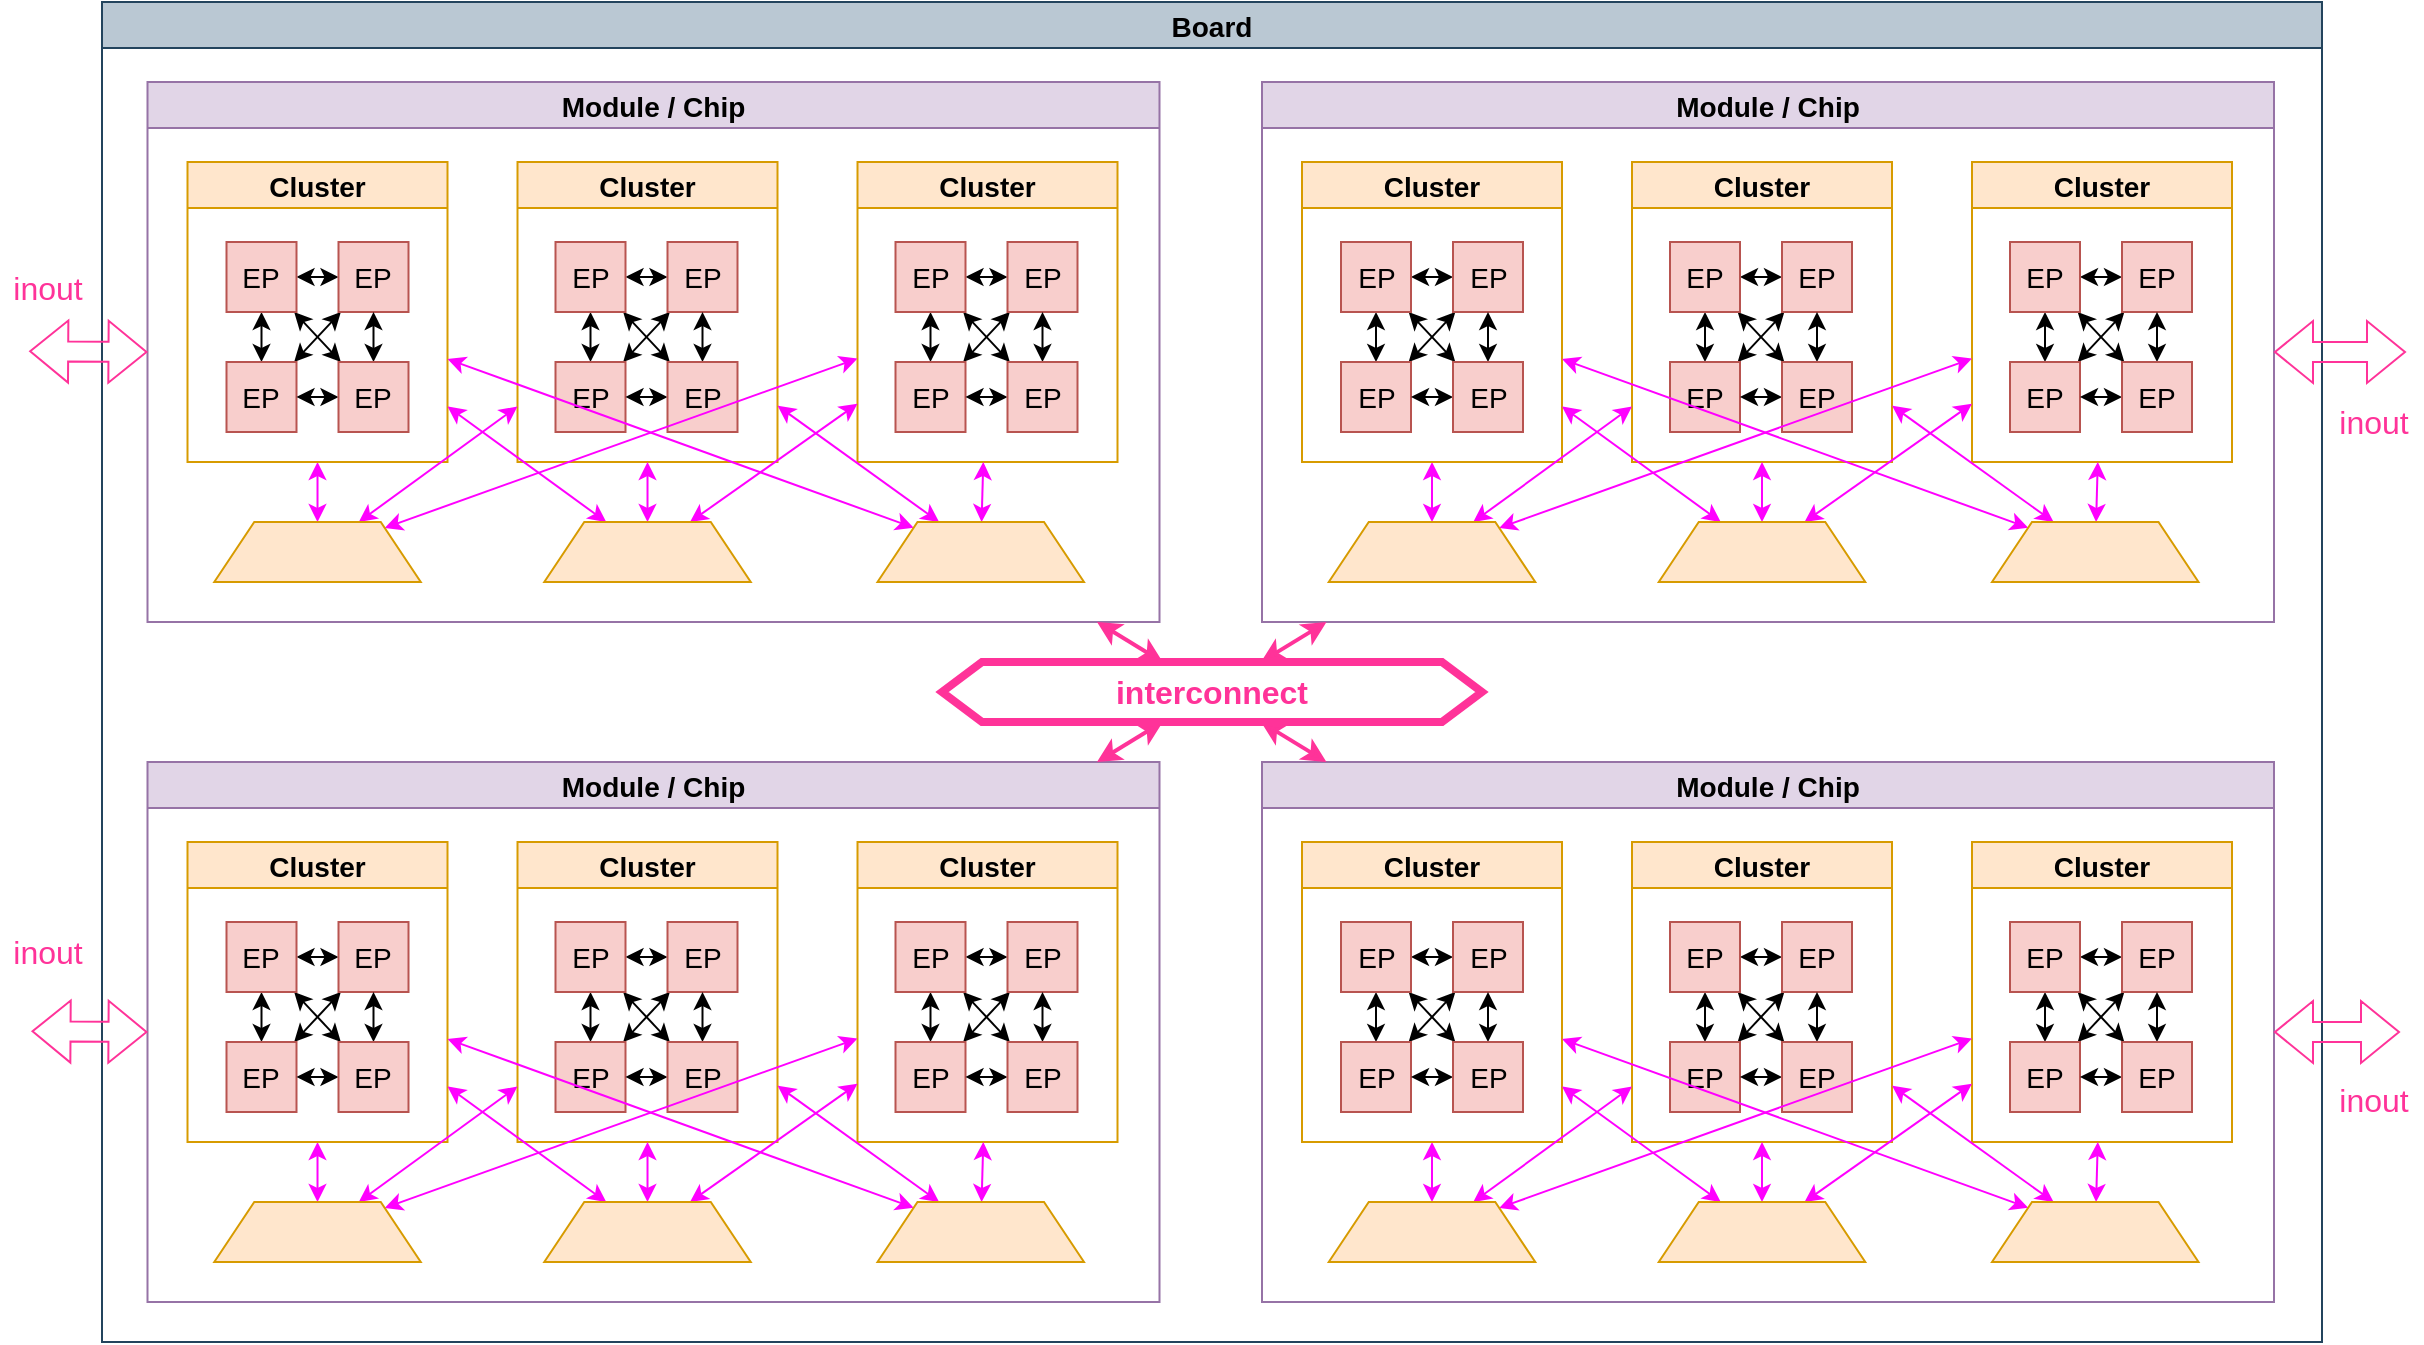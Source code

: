 <mxfile version="26.0.4">
  <diagram name="第 1 页" id="9pHyuFNVM82c7jbrzFcz">
    <mxGraphModel dx="1434" dy="738" grid="1" gridSize="10" guides="1" tooltips="1" connect="1" arrows="1" fold="1" page="1" pageScale="1" pageWidth="827" pageHeight="1169" math="0" shadow="0">
      <root>
        <mxCell id="0" />
        <mxCell id="1" parent="0" />
        <mxCell id="uHYUErBOptb2Cv8OUy0e-1" value="Board" style="swimlane;strokeColor=#23445d;fontSize=14;fillColor=#bac8d3;" vertex="1" parent="1">
          <mxGeometry x="854" y="655" width="1110" height="670" as="geometry" />
        </mxCell>
        <mxCell id="uHYUErBOptb2Cv8OUy0e-2" value="Module / Chip" style="swimlane;strokeColor=#9673a6;fontSize=14;fillColor=#e1d5e7;" vertex="1" parent="uHYUErBOptb2Cv8OUy0e-1">
          <mxGeometry x="22.75" y="40" width="506" height="270" as="geometry" />
        </mxCell>
        <mxCell id="uHYUErBOptb2Cv8OUy0e-3" style="edgeStyle=none;rounded=0;orthogonalLoop=1;jettySize=auto;html=1;strokeColor=#FF00FF;fontColor=#FF0000;startArrow=classic;startFill=1;endArrow=classic;endFill=1;" edge="1" parent="uHYUErBOptb2Cv8OUy0e-2" source="uHYUErBOptb2Cv8OUy0e-4" target="uHYUErBOptb2Cv8OUy0e-39">
          <mxGeometry relative="1" as="geometry" />
        </mxCell>
        <mxCell id="uHYUErBOptb2Cv8OUy0e-4" value="Cluster" style="swimlane;strokeColor=#d79b00;fontSize=14;fillColor=#ffe6cc;" vertex="1" parent="uHYUErBOptb2Cv8OUy0e-2">
          <mxGeometry x="20" y="40" width="130" height="150" as="geometry" />
        </mxCell>
        <mxCell id="uHYUErBOptb2Cv8OUy0e-5" style="edgeStyle=none;rounded=0;orthogonalLoop=1;jettySize=auto;html=1;strokeColor=#000000;fontColor=#FF0000;endArrow=classic;endFill=1;startArrow=classic;startFill=1;" edge="1" parent="uHYUErBOptb2Cv8OUy0e-4" source="uHYUErBOptb2Cv8OUy0e-8" target="uHYUErBOptb2Cv8OUy0e-10">
          <mxGeometry relative="1" as="geometry" />
        </mxCell>
        <mxCell id="uHYUErBOptb2Cv8OUy0e-6" style="edgeStyle=none;rounded=0;orthogonalLoop=1;jettySize=auto;html=1;strokeColor=#000000;fontColor=#FF0000;endArrow=classic;endFill=1;startArrow=classic;startFill=1;" edge="1" parent="uHYUErBOptb2Cv8OUy0e-4" source="uHYUErBOptb2Cv8OUy0e-8" target="uHYUErBOptb2Cv8OUy0e-11">
          <mxGeometry relative="1" as="geometry" />
        </mxCell>
        <mxCell id="uHYUErBOptb2Cv8OUy0e-7" style="edgeStyle=none;rounded=0;orthogonalLoop=1;jettySize=auto;html=1;strokeColor=#000000;fontColor=#FF0000;endArrow=classic;endFill=1;startArrow=classic;startFill=1;" edge="1" parent="uHYUErBOptb2Cv8OUy0e-4" source="uHYUErBOptb2Cv8OUy0e-8" target="uHYUErBOptb2Cv8OUy0e-14">
          <mxGeometry relative="1" as="geometry" />
        </mxCell>
        <mxCell id="uHYUErBOptb2Cv8OUy0e-8" value="EP" style="whiteSpace=wrap;html=1;aspect=fixed;strokeColor=#b85450;fontSize=14;fillColor=#f8cecc;" vertex="1" parent="uHYUErBOptb2Cv8OUy0e-4">
          <mxGeometry x="19.5" y="40" width="35" height="35" as="geometry" />
        </mxCell>
        <mxCell id="uHYUErBOptb2Cv8OUy0e-9" style="edgeStyle=none;rounded=0;orthogonalLoop=1;jettySize=auto;html=1;strokeColor=#000000;fontColor=#FF0000;endArrow=classic;endFill=1;startArrow=classic;startFill=1;" edge="1" parent="uHYUErBOptb2Cv8OUy0e-4" source="uHYUErBOptb2Cv8OUy0e-10" target="uHYUErBOptb2Cv8OUy0e-11">
          <mxGeometry relative="1" as="geometry" />
        </mxCell>
        <mxCell id="uHYUErBOptb2Cv8OUy0e-10" value="EP" style="whiteSpace=wrap;html=1;aspect=fixed;strokeColor=#b85450;fontSize=14;fillColor=#f8cecc;" vertex="1" parent="uHYUErBOptb2Cv8OUy0e-4">
          <mxGeometry x="75.5" y="40" width="35" height="35" as="geometry" />
        </mxCell>
        <mxCell id="uHYUErBOptb2Cv8OUy0e-11" value="EP" style="whiteSpace=wrap;html=1;aspect=fixed;strokeColor=#b85450;fontSize=14;fillColor=#f8cecc;" vertex="1" parent="uHYUErBOptb2Cv8OUy0e-4">
          <mxGeometry x="19.5" y="100" width="35" height="35" as="geometry" />
        </mxCell>
        <mxCell id="uHYUErBOptb2Cv8OUy0e-12" style="edgeStyle=none;rounded=0;orthogonalLoop=1;jettySize=auto;html=1;strokeColor=#000000;fontColor=#FF0000;endArrow=classic;endFill=1;startArrow=classic;startFill=1;" edge="1" parent="uHYUErBOptb2Cv8OUy0e-4" source="uHYUErBOptb2Cv8OUy0e-14" target="uHYUErBOptb2Cv8OUy0e-10">
          <mxGeometry relative="1" as="geometry" />
        </mxCell>
        <mxCell id="uHYUErBOptb2Cv8OUy0e-13" style="edgeStyle=none;rounded=0;orthogonalLoop=1;jettySize=auto;html=1;strokeColor=#000000;fontColor=#FF0000;endArrow=classic;endFill=1;startArrow=classic;startFill=1;" edge="1" parent="uHYUErBOptb2Cv8OUy0e-4" source="uHYUErBOptb2Cv8OUy0e-14" target="uHYUErBOptb2Cv8OUy0e-11">
          <mxGeometry relative="1" as="geometry" />
        </mxCell>
        <mxCell id="uHYUErBOptb2Cv8OUy0e-14" value="EP" style="whiteSpace=wrap;html=1;aspect=fixed;strokeColor=#b85450;fontSize=14;fillColor=#f8cecc;" vertex="1" parent="uHYUErBOptb2Cv8OUy0e-4">
          <mxGeometry x="75.5" y="100" width="35" height="35" as="geometry" />
        </mxCell>
        <mxCell id="uHYUErBOptb2Cv8OUy0e-15" value="Cluster" style="swimlane;strokeColor=#d79b00;fontSize=14;fillColor=#ffe6cc;" vertex="1" parent="uHYUErBOptb2Cv8OUy0e-2">
          <mxGeometry x="185" y="40" width="130" height="150" as="geometry" />
        </mxCell>
        <mxCell id="uHYUErBOptb2Cv8OUy0e-16" style="edgeStyle=none;rounded=0;orthogonalLoop=1;jettySize=auto;html=1;strokeColor=#000000;fontColor=#FF0000;endArrow=classic;endFill=1;startArrow=classic;startFill=1;" edge="1" parent="uHYUErBOptb2Cv8OUy0e-15" source="uHYUErBOptb2Cv8OUy0e-19" target="uHYUErBOptb2Cv8OUy0e-21">
          <mxGeometry relative="1" as="geometry" />
        </mxCell>
        <mxCell id="uHYUErBOptb2Cv8OUy0e-17" style="edgeStyle=none;rounded=0;orthogonalLoop=1;jettySize=auto;html=1;strokeColor=#000000;fontColor=#FF0000;endArrow=classic;endFill=1;startArrow=classic;startFill=1;" edge="1" parent="uHYUErBOptb2Cv8OUy0e-15" source="uHYUErBOptb2Cv8OUy0e-19" target="uHYUErBOptb2Cv8OUy0e-22">
          <mxGeometry relative="1" as="geometry" />
        </mxCell>
        <mxCell id="uHYUErBOptb2Cv8OUy0e-18" style="edgeStyle=none;rounded=0;orthogonalLoop=1;jettySize=auto;html=1;strokeColor=#000000;fontColor=#FF0000;endArrow=classic;endFill=1;startArrow=classic;startFill=1;" edge="1" parent="uHYUErBOptb2Cv8OUy0e-15" source="uHYUErBOptb2Cv8OUy0e-19" target="uHYUErBOptb2Cv8OUy0e-25">
          <mxGeometry relative="1" as="geometry" />
        </mxCell>
        <mxCell id="uHYUErBOptb2Cv8OUy0e-19" value="EP" style="whiteSpace=wrap;html=1;aspect=fixed;strokeColor=#b85450;fontSize=14;fillColor=#f8cecc;" vertex="1" parent="uHYUErBOptb2Cv8OUy0e-15">
          <mxGeometry x="19" y="40" width="35" height="35" as="geometry" />
        </mxCell>
        <mxCell id="uHYUErBOptb2Cv8OUy0e-20" style="edgeStyle=none;rounded=0;orthogonalLoop=1;jettySize=auto;html=1;strokeColor=#000000;fontColor=#FF0000;endArrow=classic;endFill=1;startArrow=classic;startFill=1;" edge="1" parent="uHYUErBOptb2Cv8OUy0e-15" source="uHYUErBOptb2Cv8OUy0e-21" target="uHYUErBOptb2Cv8OUy0e-22">
          <mxGeometry relative="1" as="geometry" />
        </mxCell>
        <mxCell id="uHYUErBOptb2Cv8OUy0e-21" value="EP" style="whiteSpace=wrap;html=1;aspect=fixed;strokeColor=#b85450;fontSize=14;fillColor=#f8cecc;" vertex="1" parent="uHYUErBOptb2Cv8OUy0e-15">
          <mxGeometry x="75" y="40" width="35" height="35" as="geometry" />
        </mxCell>
        <mxCell id="uHYUErBOptb2Cv8OUy0e-22" value="EP" style="whiteSpace=wrap;html=1;aspect=fixed;strokeColor=#b85450;fontSize=14;fillColor=#f8cecc;" vertex="1" parent="uHYUErBOptb2Cv8OUy0e-15">
          <mxGeometry x="19" y="100" width="35" height="35" as="geometry" />
        </mxCell>
        <mxCell id="uHYUErBOptb2Cv8OUy0e-23" style="edgeStyle=none;rounded=0;orthogonalLoop=1;jettySize=auto;html=1;strokeColor=#000000;fontColor=#FF0000;endArrow=classic;endFill=1;startArrow=classic;startFill=1;" edge="1" parent="uHYUErBOptb2Cv8OUy0e-15" source="uHYUErBOptb2Cv8OUy0e-25" target="uHYUErBOptb2Cv8OUy0e-21">
          <mxGeometry relative="1" as="geometry" />
        </mxCell>
        <mxCell id="uHYUErBOptb2Cv8OUy0e-24" style="edgeStyle=none;rounded=0;orthogonalLoop=1;jettySize=auto;html=1;strokeColor=#000000;fontColor=#FF0000;endArrow=classic;endFill=1;startArrow=classic;startFill=1;" edge="1" parent="uHYUErBOptb2Cv8OUy0e-15" source="uHYUErBOptb2Cv8OUy0e-25" target="uHYUErBOptb2Cv8OUy0e-22">
          <mxGeometry relative="1" as="geometry" />
        </mxCell>
        <mxCell id="uHYUErBOptb2Cv8OUy0e-25" value="EP" style="whiteSpace=wrap;html=1;aspect=fixed;strokeColor=#b85450;fontSize=14;fillColor=#f8cecc;" vertex="1" parent="uHYUErBOptb2Cv8OUy0e-15">
          <mxGeometry x="75" y="100" width="35" height="35" as="geometry" />
        </mxCell>
        <mxCell id="uHYUErBOptb2Cv8OUy0e-26" value="Cluster" style="swimlane;strokeColor=#d79b00;fontSize=14;fillColor=#ffe6cc;" vertex="1" parent="uHYUErBOptb2Cv8OUy0e-2">
          <mxGeometry x="355" y="40" width="130" height="150" as="geometry" />
        </mxCell>
        <mxCell id="uHYUErBOptb2Cv8OUy0e-27" style="edgeStyle=none;rounded=0;orthogonalLoop=1;jettySize=auto;html=1;strokeColor=#000000;fontColor=#FF0000;endArrow=classic;endFill=1;startArrow=classic;startFill=1;" edge="1" parent="uHYUErBOptb2Cv8OUy0e-26" source="uHYUErBOptb2Cv8OUy0e-30" target="uHYUErBOptb2Cv8OUy0e-32">
          <mxGeometry relative="1" as="geometry" />
        </mxCell>
        <mxCell id="uHYUErBOptb2Cv8OUy0e-28" style="edgeStyle=none;rounded=0;orthogonalLoop=1;jettySize=auto;html=1;strokeColor=#000000;fontColor=#FF0000;endArrow=classic;endFill=1;startArrow=classic;startFill=1;" edge="1" parent="uHYUErBOptb2Cv8OUy0e-26" source="uHYUErBOptb2Cv8OUy0e-30" target="uHYUErBOptb2Cv8OUy0e-33">
          <mxGeometry relative="1" as="geometry" />
        </mxCell>
        <mxCell id="uHYUErBOptb2Cv8OUy0e-29" style="edgeStyle=none;rounded=0;orthogonalLoop=1;jettySize=auto;html=1;strokeColor=#000000;fontColor=#FF0000;endArrow=classic;endFill=1;startArrow=classic;startFill=1;" edge="1" parent="uHYUErBOptb2Cv8OUy0e-26" source="uHYUErBOptb2Cv8OUy0e-30" target="uHYUErBOptb2Cv8OUy0e-36">
          <mxGeometry relative="1" as="geometry" />
        </mxCell>
        <mxCell id="uHYUErBOptb2Cv8OUy0e-30" value="EP" style="whiteSpace=wrap;html=1;aspect=fixed;strokeColor=#b85450;fontSize=14;fillColor=#f8cecc;" vertex="1" parent="uHYUErBOptb2Cv8OUy0e-26">
          <mxGeometry x="19" y="40" width="35" height="35" as="geometry" />
        </mxCell>
        <mxCell id="uHYUErBOptb2Cv8OUy0e-31" style="edgeStyle=none;rounded=0;orthogonalLoop=1;jettySize=auto;html=1;strokeColor=#000000;fontColor=#FF0000;endArrow=classic;endFill=1;startArrow=classic;startFill=1;" edge="1" parent="uHYUErBOptb2Cv8OUy0e-26" source="uHYUErBOptb2Cv8OUy0e-32" target="uHYUErBOptb2Cv8OUy0e-33">
          <mxGeometry relative="1" as="geometry" />
        </mxCell>
        <mxCell id="uHYUErBOptb2Cv8OUy0e-32" value="EP" style="whiteSpace=wrap;html=1;aspect=fixed;strokeColor=#b85450;fontSize=14;fillColor=#f8cecc;" vertex="1" parent="uHYUErBOptb2Cv8OUy0e-26">
          <mxGeometry x="75" y="40" width="35" height="35" as="geometry" />
        </mxCell>
        <mxCell id="uHYUErBOptb2Cv8OUy0e-33" value="EP" style="whiteSpace=wrap;html=1;aspect=fixed;strokeColor=#b85450;fontSize=14;fillColor=#f8cecc;" vertex="1" parent="uHYUErBOptb2Cv8OUy0e-26">
          <mxGeometry x="19" y="100" width="35" height="35" as="geometry" />
        </mxCell>
        <mxCell id="uHYUErBOptb2Cv8OUy0e-34" style="edgeStyle=none;rounded=0;orthogonalLoop=1;jettySize=auto;html=1;strokeColor=#000000;fontColor=#FF0000;endArrow=classic;endFill=1;startArrow=classic;startFill=1;" edge="1" parent="uHYUErBOptb2Cv8OUy0e-26" source="uHYUErBOptb2Cv8OUy0e-36" target="uHYUErBOptb2Cv8OUy0e-32">
          <mxGeometry relative="1" as="geometry" />
        </mxCell>
        <mxCell id="uHYUErBOptb2Cv8OUy0e-35" style="edgeStyle=none;rounded=0;orthogonalLoop=1;jettySize=auto;html=1;strokeColor=#000000;fontColor=#FF0000;endArrow=classic;endFill=1;startArrow=classic;startFill=1;" edge="1" parent="uHYUErBOptb2Cv8OUy0e-26" source="uHYUErBOptb2Cv8OUy0e-36" target="uHYUErBOptb2Cv8OUy0e-33">
          <mxGeometry relative="1" as="geometry" />
        </mxCell>
        <mxCell id="uHYUErBOptb2Cv8OUy0e-36" value="EP" style="whiteSpace=wrap;html=1;aspect=fixed;strokeColor=#b85450;fontSize=14;fillColor=#f8cecc;" vertex="1" parent="uHYUErBOptb2Cv8OUy0e-26">
          <mxGeometry x="75" y="100" width="35" height="35" as="geometry" />
        </mxCell>
        <mxCell id="uHYUErBOptb2Cv8OUy0e-37" style="edgeStyle=none;rounded=0;orthogonalLoop=1;jettySize=auto;html=1;strokeColor=#FF00FF;fontColor=#FF0000;startArrow=classic;startFill=1;endArrow=classic;endFill=1;" edge="1" parent="uHYUErBOptb2Cv8OUy0e-2" source="uHYUErBOptb2Cv8OUy0e-39" target="uHYUErBOptb2Cv8OUy0e-15">
          <mxGeometry relative="1" as="geometry" />
        </mxCell>
        <mxCell id="uHYUErBOptb2Cv8OUy0e-38" style="edgeStyle=none;rounded=0;orthogonalLoop=1;jettySize=auto;html=1;strokeColor=#FF00FF;fontColor=#FF0000;startArrow=classic;startFill=1;endArrow=classic;endFill=1;" edge="1" parent="uHYUErBOptb2Cv8OUy0e-2" source="uHYUErBOptb2Cv8OUy0e-39" target="uHYUErBOptb2Cv8OUy0e-26">
          <mxGeometry relative="1" as="geometry" />
        </mxCell>
        <mxCell id="uHYUErBOptb2Cv8OUy0e-39" value="" style="shape=trapezoid;perimeter=trapezoidPerimeter;whiteSpace=wrap;html=1;fixedSize=1;flipV=0;flipH=0;fillColor=#ffe6cc;strokeColor=#d79b00;" vertex="1" parent="uHYUErBOptb2Cv8OUy0e-2">
          <mxGeometry x="33.38" y="220" width="103.25" height="30" as="geometry" />
        </mxCell>
        <mxCell id="uHYUErBOptb2Cv8OUy0e-40" style="rounded=0;orthogonalLoop=1;jettySize=auto;html=1;strokeColor=#FF00FF;fontColor=#FF0000;startArrow=classic;startFill=1;endArrow=classic;endFill=1;" edge="1" parent="uHYUErBOptb2Cv8OUy0e-2" source="uHYUErBOptb2Cv8OUy0e-43" target="uHYUErBOptb2Cv8OUy0e-15">
          <mxGeometry relative="1" as="geometry" />
        </mxCell>
        <mxCell id="uHYUErBOptb2Cv8OUy0e-41" style="edgeStyle=none;rounded=0;orthogonalLoop=1;jettySize=auto;html=1;strokeColor=#FF00FF;fontColor=#FF0000;startArrow=classic;startFill=1;endArrow=classic;endFill=1;" edge="1" parent="uHYUErBOptb2Cv8OUy0e-2" source="uHYUErBOptb2Cv8OUy0e-43" target="uHYUErBOptb2Cv8OUy0e-4">
          <mxGeometry relative="1" as="geometry" />
        </mxCell>
        <mxCell id="uHYUErBOptb2Cv8OUy0e-42" style="edgeStyle=none;rounded=0;orthogonalLoop=1;jettySize=auto;html=1;strokeColor=#FF00FF;fontColor=#FF0000;startArrow=classic;startFill=1;endArrow=classic;endFill=1;" edge="1" parent="uHYUErBOptb2Cv8OUy0e-2" source="uHYUErBOptb2Cv8OUy0e-43" target="uHYUErBOptb2Cv8OUy0e-26">
          <mxGeometry relative="1" as="geometry" />
        </mxCell>
        <mxCell id="uHYUErBOptb2Cv8OUy0e-43" value="" style="shape=trapezoid;perimeter=trapezoidPerimeter;whiteSpace=wrap;html=1;fixedSize=1;flipV=0;flipH=0;fillColor=#ffe6cc;strokeColor=#d79b00;" vertex="1" parent="uHYUErBOptb2Cv8OUy0e-2">
          <mxGeometry x="198.38" y="220" width="103.25" height="30" as="geometry" />
        </mxCell>
        <mxCell id="uHYUErBOptb2Cv8OUy0e-44" style="edgeStyle=none;rounded=0;orthogonalLoop=1;jettySize=auto;html=1;strokeColor=#FF00FF;fontColor=#FF0000;startArrow=classic;startFill=1;endArrow=classic;endFill=1;" edge="1" parent="uHYUErBOptb2Cv8OUy0e-2" source="uHYUErBOptb2Cv8OUy0e-47" target="uHYUErBOptb2Cv8OUy0e-15">
          <mxGeometry relative="1" as="geometry" />
        </mxCell>
        <mxCell id="uHYUErBOptb2Cv8OUy0e-45" style="edgeStyle=none;rounded=0;orthogonalLoop=1;jettySize=auto;html=1;strokeColor=#FF00FF;fontColor=#FF0000;startArrow=classic;startFill=1;endArrow=classic;endFill=1;" edge="1" parent="uHYUErBOptb2Cv8OUy0e-2" source="uHYUErBOptb2Cv8OUy0e-47" target="uHYUErBOptb2Cv8OUy0e-26">
          <mxGeometry relative="1" as="geometry" />
        </mxCell>
        <mxCell id="uHYUErBOptb2Cv8OUy0e-46" style="edgeStyle=none;rounded=0;orthogonalLoop=1;jettySize=auto;html=1;strokeColor=#FF00FF;fontColor=#FF0000;startArrow=classic;startFill=1;endArrow=classic;endFill=1;" edge="1" parent="uHYUErBOptb2Cv8OUy0e-2" source="uHYUErBOptb2Cv8OUy0e-47" target="uHYUErBOptb2Cv8OUy0e-4">
          <mxGeometry relative="1" as="geometry" />
        </mxCell>
        <mxCell id="uHYUErBOptb2Cv8OUy0e-47" value="" style="shape=trapezoid;perimeter=trapezoidPerimeter;whiteSpace=wrap;html=1;fixedSize=1;flipV=0;flipH=0;fillColor=#ffe6cc;strokeColor=#d79b00;" vertex="1" parent="uHYUErBOptb2Cv8OUy0e-2">
          <mxGeometry x="365" y="220" width="103.25" height="30" as="geometry" />
        </mxCell>
        <mxCell id="uHYUErBOptb2Cv8OUy0e-48" value="Module / Chip" style="swimlane;strokeColor=#9673a6;fontSize=14;fillColor=#e1d5e7;" vertex="1" parent="uHYUErBOptb2Cv8OUy0e-1">
          <mxGeometry x="580" y="40" width="506" height="270" as="geometry" />
        </mxCell>
        <mxCell id="uHYUErBOptb2Cv8OUy0e-49" style="edgeStyle=none;rounded=0;orthogonalLoop=1;jettySize=auto;html=1;strokeColor=#FF00FF;fontColor=#FF0000;startArrow=classic;startFill=1;endArrow=classic;endFill=1;" edge="1" parent="uHYUErBOptb2Cv8OUy0e-48" source="uHYUErBOptb2Cv8OUy0e-50" target="uHYUErBOptb2Cv8OUy0e-85">
          <mxGeometry relative="1" as="geometry" />
        </mxCell>
        <mxCell id="uHYUErBOptb2Cv8OUy0e-50" value="Cluster" style="swimlane;strokeColor=#d79b00;fontSize=14;fillColor=#ffe6cc;" vertex="1" parent="uHYUErBOptb2Cv8OUy0e-48">
          <mxGeometry x="20" y="40" width="130" height="150" as="geometry" />
        </mxCell>
        <mxCell id="uHYUErBOptb2Cv8OUy0e-51" style="edgeStyle=none;rounded=0;orthogonalLoop=1;jettySize=auto;html=1;strokeColor=#000000;fontColor=#FF0000;endArrow=classic;endFill=1;startArrow=classic;startFill=1;" edge="1" parent="uHYUErBOptb2Cv8OUy0e-50" source="uHYUErBOptb2Cv8OUy0e-54" target="uHYUErBOptb2Cv8OUy0e-56">
          <mxGeometry relative="1" as="geometry" />
        </mxCell>
        <mxCell id="uHYUErBOptb2Cv8OUy0e-52" style="edgeStyle=none;rounded=0;orthogonalLoop=1;jettySize=auto;html=1;strokeColor=#000000;fontColor=#FF0000;endArrow=classic;endFill=1;startArrow=classic;startFill=1;" edge="1" parent="uHYUErBOptb2Cv8OUy0e-50" source="uHYUErBOptb2Cv8OUy0e-54" target="uHYUErBOptb2Cv8OUy0e-57">
          <mxGeometry relative="1" as="geometry" />
        </mxCell>
        <mxCell id="uHYUErBOptb2Cv8OUy0e-53" style="edgeStyle=none;rounded=0;orthogonalLoop=1;jettySize=auto;html=1;strokeColor=#000000;fontColor=#FF0000;endArrow=classic;endFill=1;startArrow=classic;startFill=1;" edge="1" parent="uHYUErBOptb2Cv8OUy0e-50" source="uHYUErBOptb2Cv8OUy0e-54" target="uHYUErBOptb2Cv8OUy0e-60">
          <mxGeometry relative="1" as="geometry" />
        </mxCell>
        <mxCell id="uHYUErBOptb2Cv8OUy0e-54" value="EP" style="whiteSpace=wrap;html=1;aspect=fixed;strokeColor=#b85450;fontSize=14;fillColor=#f8cecc;" vertex="1" parent="uHYUErBOptb2Cv8OUy0e-50">
          <mxGeometry x="19.5" y="40" width="35" height="35" as="geometry" />
        </mxCell>
        <mxCell id="uHYUErBOptb2Cv8OUy0e-55" style="edgeStyle=none;rounded=0;orthogonalLoop=1;jettySize=auto;html=1;strokeColor=#000000;fontColor=#FF0000;endArrow=classic;endFill=1;startArrow=classic;startFill=1;" edge="1" parent="uHYUErBOptb2Cv8OUy0e-50" source="uHYUErBOptb2Cv8OUy0e-56" target="uHYUErBOptb2Cv8OUy0e-57">
          <mxGeometry relative="1" as="geometry" />
        </mxCell>
        <mxCell id="uHYUErBOptb2Cv8OUy0e-56" value="EP" style="whiteSpace=wrap;html=1;aspect=fixed;strokeColor=#b85450;fontSize=14;fillColor=#f8cecc;" vertex="1" parent="uHYUErBOptb2Cv8OUy0e-50">
          <mxGeometry x="75.5" y="40" width="35" height="35" as="geometry" />
        </mxCell>
        <mxCell id="uHYUErBOptb2Cv8OUy0e-57" value="EP" style="whiteSpace=wrap;html=1;aspect=fixed;strokeColor=#b85450;fontSize=14;fillColor=#f8cecc;" vertex="1" parent="uHYUErBOptb2Cv8OUy0e-50">
          <mxGeometry x="19.5" y="100" width="35" height="35" as="geometry" />
        </mxCell>
        <mxCell id="uHYUErBOptb2Cv8OUy0e-58" style="edgeStyle=none;rounded=0;orthogonalLoop=1;jettySize=auto;html=1;strokeColor=#000000;fontColor=#FF0000;endArrow=classic;endFill=1;startArrow=classic;startFill=1;" edge="1" parent="uHYUErBOptb2Cv8OUy0e-50" source="uHYUErBOptb2Cv8OUy0e-60" target="uHYUErBOptb2Cv8OUy0e-56">
          <mxGeometry relative="1" as="geometry" />
        </mxCell>
        <mxCell id="uHYUErBOptb2Cv8OUy0e-59" style="edgeStyle=none;rounded=0;orthogonalLoop=1;jettySize=auto;html=1;strokeColor=#000000;fontColor=#FF0000;endArrow=classic;endFill=1;startArrow=classic;startFill=1;" edge="1" parent="uHYUErBOptb2Cv8OUy0e-50" source="uHYUErBOptb2Cv8OUy0e-60" target="uHYUErBOptb2Cv8OUy0e-57">
          <mxGeometry relative="1" as="geometry" />
        </mxCell>
        <mxCell id="uHYUErBOptb2Cv8OUy0e-60" value="EP" style="whiteSpace=wrap;html=1;aspect=fixed;strokeColor=#b85450;fontSize=14;fillColor=#f8cecc;" vertex="1" parent="uHYUErBOptb2Cv8OUy0e-50">
          <mxGeometry x="75.5" y="100" width="35" height="35" as="geometry" />
        </mxCell>
        <mxCell id="uHYUErBOptb2Cv8OUy0e-61" value="Cluster" style="swimlane;strokeColor=#d79b00;fontSize=14;fillColor=#ffe6cc;" vertex="1" parent="uHYUErBOptb2Cv8OUy0e-48">
          <mxGeometry x="185" y="40" width="130" height="150" as="geometry" />
        </mxCell>
        <mxCell id="uHYUErBOptb2Cv8OUy0e-62" style="edgeStyle=none;rounded=0;orthogonalLoop=1;jettySize=auto;html=1;strokeColor=#000000;fontColor=#FF0000;endArrow=classic;endFill=1;startArrow=classic;startFill=1;" edge="1" parent="uHYUErBOptb2Cv8OUy0e-61" source="uHYUErBOptb2Cv8OUy0e-65" target="uHYUErBOptb2Cv8OUy0e-67">
          <mxGeometry relative="1" as="geometry" />
        </mxCell>
        <mxCell id="uHYUErBOptb2Cv8OUy0e-63" style="edgeStyle=none;rounded=0;orthogonalLoop=1;jettySize=auto;html=1;strokeColor=#000000;fontColor=#FF0000;endArrow=classic;endFill=1;startArrow=classic;startFill=1;" edge="1" parent="uHYUErBOptb2Cv8OUy0e-61" source="uHYUErBOptb2Cv8OUy0e-65" target="uHYUErBOptb2Cv8OUy0e-68">
          <mxGeometry relative="1" as="geometry" />
        </mxCell>
        <mxCell id="uHYUErBOptb2Cv8OUy0e-64" style="edgeStyle=none;rounded=0;orthogonalLoop=1;jettySize=auto;html=1;strokeColor=#000000;fontColor=#FF0000;endArrow=classic;endFill=1;startArrow=classic;startFill=1;" edge="1" parent="uHYUErBOptb2Cv8OUy0e-61" source="uHYUErBOptb2Cv8OUy0e-65" target="uHYUErBOptb2Cv8OUy0e-71">
          <mxGeometry relative="1" as="geometry" />
        </mxCell>
        <mxCell id="uHYUErBOptb2Cv8OUy0e-65" value="EP" style="whiteSpace=wrap;html=1;aspect=fixed;strokeColor=#b85450;fontSize=14;fillColor=#f8cecc;" vertex="1" parent="uHYUErBOptb2Cv8OUy0e-61">
          <mxGeometry x="19" y="40" width="35" height="35" as="geometry" />
        </mxCell>
        <mxCell id="uHYUErBOptb2Cv8OUy0e-66" style="edgeStyle=none;rounded=0;orthogonalLoop=1;jettySize=auto;html=1;strokeColor=#000000;fontColor=#FF0000;endArrow=classic;endFill=1;startArrow=classic;startFill=1;" edge="1" parent="uHYUErBOptb2Cv8OUy0e-61" source="uHYUErBOptb2Cv8OUy0e-67" target="uHYUErBOptb2Cv8OUy0e-68">
          <mxGeometry relative="1" as="geometry" />
        </mxCell>
        <mxCell id="uHYUErBOptb2Cv8OUy0e-67" value="EP" style="whiteSpace=wrap;html=1;aspect=fixed;strokeColor=#b85450;fontSize=14;fillColor=#f8cecc;" vertex="1" parent="uHYUErBOptb2Cv8OUy0e-61">
          <mxGeometry x="75" y="40" width="35" height="35" as="geometry" />
        </mxCell>
        <mxCell id="uHYUErBOptb2Cv8OUy0e-68" value="EP" style="whiteSpace=wrap;html=1;aspect=fixed;strokeColor=#b85450;fontSize=14;fillColor=#f8cecc;" vertex="1" parent="uHYUErBOptb2Cv8OUy0e-61">
          <mxGeometry x="19" y="100" width="35" height="35" as="geometry" />
        </mxCell>
        <mxCell id="uHYUErBOptb2Cv8OUy0e-69" style="edgeStyle=none;rounded=0;orthogonalLoop=1;jettySize=auto;html=1;strokeColor=#000000;fontColor=#FF0000;endArrow=classic;endFill=1;startArrow=classic;startFill=1;" edge="1" parent="uHYUErBOptb2Cv8OUy0e-61" source="uHYUErBOptb2Cv8OUy0e-71" target="uHYUErBOptb2Cv8OUy0e-67">
          <mxGeometry relative="1" as="geometry" />
        </mxCell>
        <mxCell id="uHYUErBOptb2Cv8OUy0e-70" style="edgeStyle=none;rounded=0;orthogonalLoop=1;jettySize=auto;html=1;strokeColor=#000000;fontColor=#FF0000;endArrow=classic;endFill=1;startArrow=classic;startFill=1;" edge="1" parent="uHYUErBOptb2Cv8OUy0e-61" source="uHYUErBOptb2Cv8OUy0e-71" target="uHYUErBOptb2Cv8OUy0e-68">
          <mxGeometry relative="1" as="geometry" />
        </mxCell>
        <mxCell id="uHYUErBOptb2Cv8OUy0e-71" value="EP" style="whiteSpace=wrap;html=1;aspect=fixed;strokeColor=#b85450;fontSize=14;fillColor=#f8cecc;" vertex="1" parent="uHYUErBOptb2Cv8OUy0e-61">
          <mxGeometry x="75" y="100" width="35" height="35" as="geometry" />
        </mxCell>
        <mxCell id="uHYUErBOptb2Cv8OUy0e-72" value="Cluster" style="swimlane;strokeColor=#d79b00;fontSize=14;fillColor=#ffe6cc;" vertex="1" parent="uHYUErBOptb2Cv8OUy0e-48">
          <mxGeometry x="355" y="40" width="130" height="150" as="geometry" />
        </mxCell>
        <mxCell id="uHYUErBOptb2Cv8OUy0e-73" style="edgeStyle=none;rounded=0;orthogonalLoop=1;jettySize=auto;html=1;strokeColor=#000000;fontColor=#FF0000;endArrow=classic;endFill=1;startArrow=classic;startFill=1;" edge="1" parent="uHYUErBOptb2Cv8OUy0e-72" source="uHYUErBOptb2Cv8OUy0e-76" target="uHYUErBOptb2Cv8OUy0e-78">
          <mxGeometry relative="1" as="geometry" />
        </mxCell>
        <mxCell id="uHYUErBOptb2Cv8OUy0e-74" style="edgeStyle=none;rounded=0;orthogonalLoop=1;jettySize=auto;html=1;strokeColor=#000000;fontColor=#FF0000;endArrow=classic;endFill=1;startArrow=classic;startFill=1;" edge="1" parent="uHYUErBOptb2Cv8OUy0e-72" source="uHYUErBOptb2Cv8OUy0e-76" target="uHYUErBOptb2Cv8OUy0e-79">
          <mxGeometry relative="1" as="geometry" />
        </mxCell>
        <mxCell id="uHYUErBOptb2Cv8OUy0e-75" style="edgeStyle=none;rounded=0;orthogonalLoop=1;jettySize=auto;html=1;strokeColor=#000000;fontColor=#FF0000;endArrow=classic;endFill=1;startArrow=classic;startFill=1;" edge="1" parent="uHYUErBOptb2Cv8OUy0e-72" source="uHYUErBOptb2Cv8OUy0e-76" target="uHYUErBOptb2Cv8OUy0e-82">
          <mxGeometry relative="1" as="geometry" />
        </mxCell>
        <mxCell id="uHYUErBOptb2Cv8OUy0e-76" value="EP" style="whiteSpace=wrap;html=1;aspect=fixed;strokeColor=#b85450;fontSize=14;fillColor=#f8cecc;" vertex="1" parent="uHYUErBOptb2Cv8OUy0e-72">
          <mxGeometry x="19" y="40" width="35" height="35" as="geometry" />
        </mxCell>
        <mxCell id="uHYUErBOptb2Cv8OUy0e-77" style="edgeStyle=none;rounded=0;orthogonalLoop=1;jettySize=auto;html=1;strokeColor=#000000;fontColor=#FF0000;endArrow=classic;endFill=1;startArrow=classic;startFill=1;" edge="1" parent="uHYUErBOptb2Cv8OUy0e-72" source="uHYUErBOptb2Cv8OUy0e-78" target="uHYUErBOptb2Cv8OUy0e-79">
          <mxGeometry relative="1" as="geometry" />
        </mxCell>
        <mxCell id="uHYUErBOptb2Cv8OUy0e-78" value="EP" style="whiteSpace=wrap;html=1;aspect=fixed;strokeColor=#b85450;fontSize=14;fillColor=#f8cecc;" vertex="1" parent="uHYUErBOptb2Cv8OUy0e-72">
          <mxGeometry x="75" y="40" width="35" height="35" as="geometry" />
        </mxCell>
        <mxCell id="uHYUErBOptb2Cv8OUy0e-79" value="EP" style="whiteSpace=wrap;html=1;aspect=fixed;strokeColor=#b85450;fontSize=14;fillColor=#f8cecc;" vertex="1" parent="uHYUErBOptb2Cv8OUy0e-72">
          <mxGeometry x="19" y="100" width="35" height="35" as="geometry" />
        </mxCell>
        <mxCell id="uHYUErBOptb2Cv8OUy0e-80" style="edgeStyle=none;rounded=0;orthogonalLoop=1;jettySize=auto;html=1;strokeColor=#000000;fontColor=#FF0000;endArrow=classic;endFill=1;startArrow=classic;startFill=1;" edge="1" parent="uHYUErBOptb2Cv8OUy0e-72" source="uHYUErBOptb2Cv8OUy0e-82" target="uHYUErBOptb2Cv8OUy0e-78">
          <mxGeometry relative="1" as="geometry" />
        </mxCell>
        <mxCell id="uHYUErBOptb2Cv8OUy0e-81" style="edgeStyle=none;rounded=0;orthogonalLoop=1;jettySize=auto;html=1;strokeColor=#000000;fontColor=#FF0000;endArrow=classic;endFill=1;startArrow=classic;startFill=1;" edge="1" parent="uHYUErBOptb2Cv8OUy0e-72" source="uHYUErBOptb2Cv8OUy0e-82" target="uHYUErBOptb2Cv8OUy0e-79">
          <mxGeometry relative="1" as="geometry" />
        </mxCell>
        <mxCell id="uHYUErBOptb2Cv8OUy0e-82" value="EP" style="whiteSpace=wrap;html=1;aspect=fixed;strokeColor=#b85450;fontSize=14;fillColor=#f8cecc;" vertex="1" parent="uHYUErBOptb2Cv8OUy0e-72">
          <mxGeometry x="75" y="100" width="35" height="35" as="geometry" />
        </mxCell>
        <mxCell id="uHYUErBOptb2Cv8OUy0e-83" style="edgeStyle=none;rounded=0;orthogonalLoop=1;jettySize=auto;html=1;strokeColor=#FF00FF;fontColor=#FF0000;startArrow=classic;startFill=1;endArrow=classic;endFill=1;" edge="1" parent="uHYUErBOptb2Cv8OUy0e-48" source="uHYUErBOptb2Cv8OUy0e-85" target="uHYUErBOptb2Cv8OUy0e-61">
          <mxGeometry relative="1" as="geometry" />
        </mxCell>
        <mxCell id="uHYUErBOptb2Cv8OUy0e-84" style="edgeStyle=none;rounded=0;orthogonalLoop=1;jettySize=auto;html=1;strokeColor=#FF00FF;fontColor=#FF0000;startArrow=classic;startFill=1;endArrow=classic;endFill=1;" edge="1" parent="uHYUErBOptb2Cv8OUy0e-48" source="uHYUErBOptb2Cv8OUy0e-85" target="uHYUErBOptb2Cv8OUy0e-72">
          <mxGeometry relative="1" as="geometry" />
        </mxCell>
        <mxCell id="uHYUErBOptb2Cv8OUy0e-85" value="" style="shape=trapezoid;perimeter=trapezoidPerimeter;whiteSpace=wrap;html=1;fixedSize=1;flipV=0;flipH=0;fillColor=#ffe6cc;strokeColor=#d79b00;" vertex="1" parent="uHYUErBOptb2Cv8OUy0e-48">
          <mxGeometry x="33.38" y="220" width="103.25" height="30" as="geometry" />
        </mxCell>
        <mxCell id="uHYUErBOptb2Cv8OUy0e-86" style="rounded=0;orthogonalLoop=1;jettySize=auto;html=1;strokeColor=#FF00FF;fontColor=#FF0000;startArrow=classic;startFill=1;endArrow=classic;endFill=1;" edge="1" parent="uHYUErBOptb2Cv8OUy0e-48" source="uHYUErBOptb2Cv8OUy0e-89" target="uHYUErBOptb2Cv8OUy0e-61">
          <mxGeometry relative="1" as="geometry" />
        </mxCell>
        <mxCell id="uHYUErBOptb2Cv8OUy0e-87" style="edgeStyle=none;rounded=0;orthogonalLoop=1;jettySize=auto;html=1;strokeColor=#FF00FF;fontColor=#FF0000;startArrow=classic;startFill=1;endArrow=classic;endFill=1;" edge="1" parent="uHYUErBOptb2Cv8OUy0e-48" source="uHYUErBOptb2Cv8OUy0e-89" target="uHYUErBOptb2Cv8OUy0e-50">
          <mxGeometry relative="1" as="geometry" />
        </mxCell>
        <mxCell id="uHYUErBOptb2Cv8OUy0e-88" style="edgeStyle=none;rounded=0;orthogonalLoop=1;jettySize=auto;html=1;strokeColor=#FF00FF;fontColor=#FF0000;startArrow=classic;startFill=1;endArrow=classic;endFill=1;" edge="1" parent="uHYUErBOptb2Cv8OUy0e-48" source="uHYUErBOptb2Cv8OUy0e-89" target="uHYUErBOptb2Cv8OUy0e-72">
          <mxGeometry relative="1" as="geometry" />
        </mxCell>
        <mxCell id="uHYUErBOptb2Cv8OUy0e-89" value="" style="shape=trapezoid;perimeter=trapezoidPerimeter;whiteSpace=wrap;html=1;fixedSize=1;flipV=0;flipH=0;fillColor=#ffe6cc;strokeColor=#d79b00;" vertex="1" parent="uHYUErBOptb2Cv8OUy0e-48">
          <mxGeometry x="198.38" y="220" width="103.25" height="30" as="geometry" />
        </mxCell>
        <mxCell id="uHYUErBOptb2Cv8OUy0e-90" style="edgeStyle=none;rounded=0;orthogonalLoop=1;jettySize=auto;html=1;strokeColor=#FF00FF;fontColor=#FF0000;startArrow=classic;startFill=1;endArrow=classic;endFill=1;" edge="1" parent="uHYUErBOptb2Cv8OUy0e-48" source="uHYUErBOptb2Cv8OUy0e-93" target="uHYUErBOptb2Cv8OUy0e-61">
          <mxGeometry relative="1" as="geometry" />
        </mxCell>
        <mxCell id="uHYUErBOptb2Cv8OUy0e-91" style="edgeStyle=none;rounded=0;orthogonalLoop=1;jettySize=auto;html=1;strokeColor=#FF00FF;fontColor=#FF0000;startArrow=classic;startFill=1;endArrow=classic;endFill=1;" edge="1" parent="uHYUErBOptb2Cv8OUy0e-48" source="uHYUErBOptb2Cv8OUy0e-93" target="uHYUErBOptb2Cv8OUy0e-72">
          <mxGeometry relative="1" as="geometry" />
        </mxCell>
        <mxCell id="uHYUErBOptb2Cv8OUy0e-92" style="edgeStyle=none;rounded=0;orthogonalLoop=1;jettySize=auto;html=1;strokeColor=#FF00FF;fontColor=#FF0000;startArrow=classic;startFill=1;endArrow=classic;endFill=1;" edge="1" parent="uHYUErBOptb2Cv8OUy0e-48" source="uHYUErBOptb2Cv8OUy0e-93" target="uHYUErBOptb2Cv8OUy0e-50">
          <mxGeometry relative="1" as="geometry" />
        </mxCell>
        <mxCell id="uHYUErBOptb2Cv8OUy0e-93" value="" style="shape=trapezoid;perimeter=trapezoidPerimeter;whiteSpace=wrap;html=1;fixedSize=1;flipV=0;flipH=0;fillColor=#ffe6cc;strokeColor=#d79b00;" vertex="1" parent="uHYUErBOptb2Cv8OUy0e-48">
          <mxGeometry x="365" y="220" width="103.25" height="30" as="geometry" />
        </mxCell>
        <mxCell id="uHYUErBOptb2Cv8OUy0e-94" value="Module / Chip" style="swimlane;strokeColor=#9673a6;fontSize=14;fillColor=#e1d5e7;" vertex="1" parent="uHYUErBOptb2Cv8OUy0e-1">
          <mxGeometry x="580" y="380" width="506" height="270" as="geometry" />
        </mxCell>
        <mxCell id="uHYUErBOptb2Cv8OUy0e-95" style="edgeStyle=none;rounded=0;orthogonalLoop=1;jettySize=auto;html=1;strokeColor=#FF00FF;fontColor=#FF0000;startArrow=classic;startFill=1;endArrow=classic;endFill=1;" edge="1" parent="uHYUErBOptb2Cv8OUy0e-94" source="uHYUErBOptb2Cv8OUy0e-96" target="uHYUErBOptb2Cv8OUy0e-131">
          <mxGeometry relative="1" as="geometry" />
        </mxCell>
        <mxCell id="uHYUErBOptb2Cv8OUy0e-96" value="Cluster" style="swimlane;strokeColor=#d79b00;fontSize=14;fillColor=#ffe6cc;" vertex="1" parent="uHYUErBOptb2Cv8OUy0e-94">
          <mxGeometry x="20" y="40" width="130" height="150" as="geometry" />
        </mxCell>
        <mxCell id="uHYUErBOptb2Cv8OUy0e-97" style="edgeStyle=none;rounded=0;orthogonalLoop=1;jettySize=auto;html=1;strokeColor=#000000;fontColor=#FF0000;endArrow=classic;endFill=1;startArrow=classic;startFill=1;" edge="1" parent="uHYUErBOptb2Cv8OUy0e-96" source="uHYUErBOptb2Cv8OUy0e-100" target="uHYUErBOptb2Cv8OUy0e-102">
          <mxGeometry relative="1" as="geometry" />
        </mxCell>
        <mxCell id="uHYUErBOptb2Cv8OUy0e-98" style="edgeStyle=none;rounded=0;orthogonalLoop=1;jettySize=auto;html=1;strokeColor=#000000;fontColor=#FF0000;endArrow=classic;endFill=1;startArrow=classic;startFill=1;" edge="1" parent="uHYUErBOptb2Cv8OUy0e-96" source="uHYUErBOptb2Cv8OUy0e-100" target="uHYUErBOptb2Cv8OUy0e-103">
          <mxGeometry relative="1" as="geometry" />
        </mxCell>
        <mxCell id="uHYUErBOptb2Cv8OUy0e-99" style="edgeStyle=none;rounded=0;orthogonalLoop=1;jettySize=auto;html=1;strokeColor=#000000;fontColor=#FF0000;endArrow=classic;endFill=1;startArrow=classic;startFill=1;" edge="1" parent="uHYUErBOptb2Cv8OUy0e-96" source="uHYUErBOptb2Cv8OUy0e-100" target="uHYUErBOptb2Cv8OUy0e-106">
          <mxGeometry relative="1" as="geometry" />
        </mxCell>
        <mxCell id="uHYUErBOptb2Cv8OUy0e-100" value="EP" style="whiteSpace=wrap;html=1;aspect=fixed;strokeColor=#b85450;fontSize=14;fillColor=#f8cecc;" vertex="1" parent="uHYUErBOptb2Cv8OUy0e-96">
          <mxGeometry x="19.5" y="40" width="35" height="35" as="geometry" />
        </mxCell>
        <mxCell id="uHYUErBOptb2Cv8OUy0e-101" style="edgeStyle=none;rounded=0;orthogonalLoop=1;jettySize=auto;html=1;strokeColor=#000000;fontColor=#FF0000;endArrow=classic;endFill=1;startArrow=classic;startFill=1;" edge="1" parent="uHYUErBOptb2Cv8OUy0e-96" source="uHYUErBOptb2Cv8OUy0e-102" target="uHYUErBOptb2Cv8OUy0e-103">
          <mxGeometry relative="1" as="geometry" />
        </mxCell>
        <mxCell id="uHYUErBOptb2Cv8OUy0e-102" value="EP" style="whiteSpace=wrap;html=1;aspect=fixed;strokeColor=#b85450;fontSize=14;fillColor=#f8cecc;" vertex="1" parent="uHYUErBOptb2Cv8OUy0e-96">
          <mxGeometry x="75.5" y="40" width="35" height="35" as="geometry" />
        </mxCell>
        <mxCell id="uHYUErBOptb2Cv8OUy0e-103" value="EP" style="whiteSpace=wrap;html=1;aspect=fixed;strokeColor=#b85450;fontSize=14;fillColor=#f8cecc;" vertex="1" parent="uHYUErBOptb2Cv8OUy0e-96">
          <mxGeometry x="19.5" y="100" width="35" height="35" as="geometry" />
        </mxCell>
        <mxCell id="uHYUErBOptb2Cv8OUy0e-104" style="edgeStyle=none;rounded=0;orthogonalLoop=1;jettySize=auto;html=1;strokeColor=#000000;fontColor=#FF0000;endArrow=classic;endFill=1;startArrow=classic;startFill=1;" edge="1" parent="uHYUErBOptb2Cv8OUy0e-96" source="uHYUErBOptb2Cv8OUy0e-106" target="uHYUErBOptb2Cv8OUy0e-102">
          <mxGeometry relative="1" as="geometry" />
        </mxCell>
        <mxCell id="uHYUErBOptb2Cv8OUy0e-105" style="edgeStyle=none;rounded=0;orthogonalLoop=1;jettySize=auto;html=1;strokeColor=#000000;fontColor=#FF0000;endArrow=classic;endFill=1;startArrow=classic;startFill=1;" edge="1" parent="uHYUErBOptb2Cv8OUy0e-96" source="uHYUErBOptb2Cv8OUy0e-106" target="uHYUErBOptb2Cv8OUy0e-103">
          <mxGeometry relative="1" as="geometry" />
        </mxCell>
        <mxCell id="uHYUErBOptb2Cv8OUy0e-106" value="EP" style="whiteSpace=wrap;html=1;aspect=fixed;strokeColor=#b85450;fontSize=14;fillColor=#f8cecc;" vertex="1" parent="uHYUErBOptb2Cv8OUy0e-96">
          <mxGeometry x="75.5" y="100" width="35" height="35" as="geometry" />
        </mxCell>
        <mxCell id="uHYUErBOptb2Cv8OUy0e-107" value="Cluster" style="swimlane;strokeColor=#d79b00;fontSize=14;fillColor=#ffe6cc;" vertex="1" parent="uHYUErBOptb2Cv8OUy0e-94">
          <mxGeometry x="185" y="40" width="130" height="150" as="geometry" />
        </mxCell>
        <mxCell id="uHYUErBOptb2Cv8OUy0e-108" style="edgeStyle=none;rounded=0;orthogonalLoop=1;jettySize=auto;html=1;strokeColor=#000000;fontColor=#FF0000;endArrow=classic;endFill=1;startArrow=classic;startFill=1;" edge="1" parent="uHYUErBOptb2Cv8OUy0e-107" source="uHYUErBOptb2Cv8OUy0e-111" target="uHYUErBOptb2Cv8OUy0e-113">
          <mxGeometry relative="1" as="geometry" />
        </mxCell>
        <mxCell id="uHYUErBOptb2Cv8OUy0e-109" style="edgeStyle=none;rounded=0;orthogonalLoop=1;jettySize=auto;html=1;strokeColor=#000000;fontColor=#FF0000;endArrow=classic;endFill=1;startArrow=classic;startFill=1;" edge="1" parent="uHYUErBOptb2Cv8OUy0e-107" source="uHYUErBOptb2Cv8OUy0e-111" target="uHYUErBOptb2Cv8OUy0e-114">
          <mxGeometry relative="1" as="geometry" />
        </mxCell>
        <mxCell id="uHYUErBOptb2Cv8OUy0e-110" style="edgeStyle=none;rounded=0;orthogonalLoop=1;jettySize=auto;html=1;strokeColor=#000000;fontColor=#FF0000;endArrow=classic;endFill=1;startArrow=classic;startFill=1;" edge="1" parent="uHYUErBOptb2Cv8OUy0e-107" source="uHYUErBOptb2Cv8OUy0e-111" target="uHYUErBOptb2Cv8OUy0e-117">
          <mxGeometry relative="1" as="geometry" />
        </mxCell>
        <mxCell id="uHYUErBOptb2Cv8OUy0e-111" value="EP" style="whiteSpace=wrap;html=1;aspect=fixed;strokeColor=#b85450;fontSize=14;fillColor=#f8cecc;" vertex="1" parent="uHYUErBOptb2Cv8OUy0e-107">
          <mxGeometry x="19" y="40" width="35" height="35" as="geometry" />
        </mxCell>
        <mxCell id="uHYUErBOptb2Cv8OUy0e-112" style="edgeStyle=none;rounded=0;orthogonalLoop=1;jettySize=auto;html=1;strokeColor=#000000;fontColor=#FF0000;endArrow=classic;endFill=1;startArrow=classic;startFill=1;" edge="1" parent="uHYUErBOptb2Cv8OUy0e-107" source="uHYUErBOptb2Cv8OUy0e-113" target="uHYUErBOptb2Cv8OUy0e-114">
          <mxGeometry relative="1" as="geometry" />
        </mxCell>
        <mxCell id="uHYUErBOptb2Cv8OUy0e-113" value="EP" style="whiteSpace=wrap;html=1;aspect=fixed;strokeColor=#b85450;fontSize=14;fillColor=#f8cecc;" vertex="1" parent="uHYUErBOptb2Cv8OUy0e-107">
          <mxGeometry x="75" y="40" width="35" height="35" as="geometry" />
        </mxCell>
        <mxCell id="uHYUErBOptb2Cv8OUy0e-114" value="EP" style="whiteSpace=wrap;html=1;aspect=fixed;strokeColor=#b85450;fontSize=14;fillColor=#f8cecc;" vertex="1" parent="uHYUErBOptb2Cv8OUy0e-107">
          <mxGeometry x="19" y="100" width="35" height="35" as="geometry" />
        </mxCell>
        <mxCell id="uHYUErBOptb2Cv8OUy0e-115" style="edgeStyle=none;rounded=0;orthogonalLoop=1;jettySize=auto;html=1;strokeColor=#000000;fontColor=#FF0000;endArrow=classic;endFill=1;startArrow=classic;startFill=1;" edge="1" parent="uHYUErBOptb2Cv8OUy0e-107" source="uHYUErBOptb2Cv8OUy0e-117" target="uHYUErBOptb2Cv8OUy0e-113">
          <mxGeometry relative="1" as="geometry" />
        </mxCell>
        <mxCell id="uHYUErBOptb2Cv8OUy0e-116" style="edgeStyle=none;rounded=0;orthogonalLoop=1;jettySize=auto;html=1;strokeColor=#000000;fontColor=#FF0000;endArrow=classic;endFill=1;startArrow=classic;startFill=1;" edge="1" parent="uHYUErBOptb2Cv8OUy0e-107" source="uHYUErBOptb2Cv8OUy0e-117" target="uHYUErBOptb2Cv8OUy0e-114">
          <mxGeometry relative="1" as="geometry" />
        </mxCell>
        <mxCell id="uHYUErBOptb2Cv8OUy0e-117" value="EP" style="whiteSpace=wrap;html=1;aspect=fixed;strokeColor=#b85450;fontSize=14;fillColor=#f8cecc;" vertex="1" parent="uHYUErBOptb2Cv8OUy0e-107">
          <mxGeometry x="75" y="100" width="35" height="35" as="geometry" />
        </mxCell>
        <mxCell id="uHYUErBOptb2Cv8OUy0e-118" value="Cluster" style="swimlane;strokeColor=#d79b00;fontSize=14;fillColor=#ffe6cc;" vertex="1" parent="uHYUErBOptb2Cv8OUy0e-94">
          <mxGeometry x="355" y="40" width="130" height="150" as="geometry" />
        </mxCell>
        <mxCell id="uHYUErBOptb2Cv8OUy0e-119" style="edgeStyle=none;rounded=0;orthogonalLoop=1;jettySize=auto;html=1;strokeColor=#000000;fontColor=#FF0000;endArrow=classic;endFill=1;startArrow=classic;startFill=1;" edge="1" parent="uHYUErBOptb2Cv8OUy0e-118" source="uHYUErBOptb2Cv8OUy0e-122" target="uHYUErBOptb2Cv8OUy0e-124">
          <mxGeometry relative="1" as="geometry" />
        </mxCell>
        <mxCell id="uHYUErBOptb2Cv8OUy0e-120" style="edgeStyle=none;rounded=0;orthogonalLoop=1;jettySize=auto;html=1;strokeColor=#000000;fontColor=#FF0000;endArrow=classic;endFill=1;startArrow=classic;startFill=1;" edge="1" parent="uHYUErBOptb2Cv8OUy0e-118" source="uHYUErBOptb2Cv8OUy0e-122" target="uHYUErBOptb2Cv8OUy0e-125">
          <mxGeometry relative="1" as="geometry" />
        </mxCell>
        <mxCell id="uHYUErBOptb2Cv8OUy0e-121" style="edgeStyle=none;rounded=0;orthogonalLoop=1;jettySize=auto;html=1;strokeColor=#000000;fontColor=#FF0000;endArrow=classic;endFill=1;startArrow=classic;startFill=1;" edge="1" parent="uHYUErBOptb2Cv8OUy0e-118" source="uHYUErBOptb2Cv8OUy0e-122" target="uHYUErBOptb2Cv8OUy0e-128">
          <mxGeometry relative="1" as="geometry" />
        </mxCell>
        <mxCell id="uHYUErBOptb2Cv8OUy0e-122" value="EP" style="whiteSpace=wrap;html=1;aspect=fixed;strokeColor=#b85450;fontSize=14;fillColor=#f8cecc;" vertex="1" parent="uHYUErBOptb2Cv8OUy0e-118">
          <mxGeometry x="19" y="40" width="35" height="35" as="geometry" />
        </mxCell>
        <mxCell id="uHYUErBOptb2Cv8OUy0e-123" style="edgeStyle=none;rounded=0;orthogonalLoop=1;jettySize=auto;html=1;strokeColor=#000000;fontColor=#FF0000;endArrow=classic;endFill=1;startArrow=classic;startFill=1;" edge="1" parent="uHYUErBOptb2Cv8OUy0e-118" source="uHYUErBOptb2Cv8OUy0e-124" target="uHYUErBOptb2Cv8OUy0e-125">
          <mxGeometry relative="1" as="geometry" />
        </mxCell>
        <mxCell id="uHYUErBOptb2Cv8OUy0e-124" value="EP" style="whiteSpace=wrap;html=1;aspect=fixed;strokeColor=#b85450;fontSize=14;fillColor=#f8cecc;" vertex="1" parent="uHYUErBOptb2Cv8OUy0e-118">
          <mxGeometry x="75" y="40" width="35" height="35" as="geometry" />
        </mxCell>
        <mxCell id="uHYUErBOptb2Cv8OUy0e-125" value="EP" style="whiteSpace=wrap;html=1;aspect=fixed;strokeColor=#b85450;fontSize=14;fillColor=#f8cecc;" vertex="1" parent="uHYUErBOptb2Cv8OUy0e-118">
          <mxGeometry x="19" y="100" width="35" height="35" as="geometry" />
        </mxCell>
        <mxCell id="uHYUErBOptb2Cv8OUy0e-126" style="edgeStyle=none;rounded=0;orthogonalLoop=1;jettySize=auto;html=1;strokeColor=#000000;fontColor=#FF0000;endArrow=classic;endFill=1;startArrow=classic;startFill=1;" edge="1" parent="uHYUErBOptb2Cv8OUy0e-118" source="uHYUErBOptb2Cv8OUy0e-128" target="uHYUErBOptb2Cv8OUy0e-124">
          <mxGeometry relative="1" as="geometry" />
        </mxCell>
        <mxCell id="uHYUErBOptb2Cv8OUy0e-127" style="edgeStyle=none;rounded=0;orthogonalLoop=1;jettySize=auto;html=1;strokeColor=#000000;fontColor=#FF0000;endArrow=classic;endFill=1;startArrow=classic;startFill=1;" edge="1" parent="uHYUErBOptb2Cv8OUy0e-118" source="uHYUErBOptb2Cv8OUy0e-128" target="uHYUErBOptb2Cv8OUy0e-125">
          <mxGeometry relative="1" as="geometry" />
        </mxCell>
        <mxCell id="uHYUErBOptb2Cv8OUy0e-128" value="EP" style="whiteSpace=wrap;html=1;aspect=fixed;strokeColor=#b85450;fontSize=14;fillColor=#f8cecc;" vertex="1" parent="uHYUErBOptb2Cv8OUy0e-118">
          <mxGeometry x="75" y="100" width="35" height="35" as="geometry" />
        </mxCell>
        <mxCell id="uHYUErBOptb2Cv8OUy0e-129" style="edgeStyle=none;rounded=0;orthogonalLoop=1;jettySize=auto;html=1;strokeColor=#FF00FF;fontColor=#FF0000;startArrow=classic;startFill=1;endArrow=classic;endFill=1;" edge="1" parent="uHYUErBOptb2Cv8OUy0e-94" source="uHYUErBOptb2Cv8OUy0e-131" target="uHYUErBOptb2Cv8OUy0e-107">
          <mxGeometry relative="1" as="geometry" />
        </mxCell>
        <mxCell id="uHYUErBOptb2Cv8OUy0e-130" style="edgeStyle=none;rounded=0;orthogonalLoop=1;jettySize=auto;html=1;strokeColor=#FF00FF;fontColor=#FF0000;startArrow=classic;startFill=1;endArrow=classic;endFill=1;" edge="1" parent="uHYUErBOptb2Cv8OUy0e-94" source="uHYUErBOptb2Cv8OUy0e-131" target="uHYUErBOptb2Cv8OUy0e-118">
          <mxGeometry relative="1" as="geometry" />
        </mxCell>
        <mxCell id="uHYUErBOptb2Cv8OUy0e-131" value="" style="shape=trapezoid;perimeter=trapezoidPerimeter;whiteSpace=wrap;html=1;fixedSize=1;flipV=0;flipH=0;fillColor=#ffe6cc;strokeColor=#d79b00;" vertex="1" parent="uHYUErBOptb2Cv8OUy0e-94">
          <mxGeometry x="33.38" y="220" width="103.25" height="30" as="geometry" />
        </mxCell>
        <mxCell id="uHYUErBOptb2Cv8OUy0e-132" style="rounded=0;orthogonalLoop=1;jettySize=auto;html=1;strokeColor=#FF00FF;fontColor=#FF0000;startArrow=classic;startFill=1;endArrow=classic;endFill=1;" edge="1" parent="uHYUErBOptb2Cv8OUy0e-94" source="uHYUErBOptb2Cv8OUy0e-135" target="uHYUErBOptb2Cv8OUy0e-107">
          <mxGeometry relative="1" as="geometry" />
        </mxCell>
        <mxCell id="uHYUErBOptb2Cv8OUy0e-133" style="edgeStyle=none;rounded=0;orthogonalLoop=1;jettySize=auto;html=1;strokeColor=#FF00FF;fontColor=#FF0000;startArrow=classic;startFill=1;endArrow=classic;endFill=1;" edge="1" parent="uHYUErBOptb2Cv8OUy0e-94" source="uHYUErBOptb2Cv8OUy0e-135" target="uHYUErBOptb2Cv8OUy0e-96">
          <mxGeometry relative="1" as="geometry" />
        </mxCell>
        <mxCell id="uHYUErBOptb2Cv8OUy0e-134" style="edgeStyle=none;rounded=0;orthogonalLoop=1;jettySize=auto;html=1;strokeColor=#FF00FF;fontColor=#FF0000;startArrow=classic;startFill=1;endArrow=classic;endFill=1;" edge="1" parent="uHYUErBOptb2Cv8OUy0e-94" source="uHYUErBOptb2Cv8OUy0e-135" target="uHYUErBOptb2Cv8OUy0e-118">
          <mxGeometry relative="1" as="geometry" />
        </mxCell>
        <mxCell id="uHYUErBOptb2Cv8OUy0e-135" value="" style="shape=trapezoid;perimeter=trapezoidPerimeter;whiteSpace=wrap;html=1;fixedSize=1;flipV=0;flipH=0;fillColor=#ffe6cc;strokeColor=#d79b00;" vertex="1" parent="uHYUErBOptb2Cv8OUy0e-94">
          <mxGeometry x="198.38" y="220" width="103.25" height="30" as="geometry" />
        </mxCell>
        <mxCell id="uHYUErBOptb2Cv8OUy0e-136" style="edgeStyle=none;rounded=0;orthogonalLoop=1;jettySize=auto;html=1;strokeColor=#FF00FF;fontColor=#FF0000;startArrow=classic;startFill=1;endArrow=classic;endFill=1;" edge="1" parent="uHYUErBOptb2Cv8OUy0e-94" source="uHYUErBOptb2Cv8OUy0e-139" target="uHYUErBOptb2Cv8OUy0e-107">
          <mxGeometry relative="1" as="geometry" />
        </mxCell>
        <mxCell id="uHYUErBOptb2Cv8OUy0e-137" style="edgeStyle=none;rounded=0;orthogonalLoop=1;jettySize=auto;html=1;strokeColor=#FF00FF;fontColor=#FF0000;startArrow=classic;startFill=1;endArrow=classic;endFill=1;" edge="1" parent="uHYUErBOptb2Cv8OUy0e-94" source="uHYUErBOptb2Cv8OUy0e-139" target="uHYUErBOptb2Cv8OUy0e-118">
          <mxGeometry relative="1" as="geometry" />
        </mxCell>
        <mxCell id="uHYUErBOptb2Cv8OUy0e-138" style="edgeStyle=none;rounded=0;orthogonalLoop=1;jettySize=auto;html=1;strokeColor=#FF00FF;fontColor=#FF0000;startArrow=classic;startFill=1;endArrow=classic;endFill=1;" edge="1" parent="uHYUErBOptb2Cv8OUy0e-94" source="uHYUErBOptb2Cv8OUy0e-139" target="uHYUErBOptb2Cv8OUy0e-96">
          <mxGeometry relative="1" as="geometry" />
        </mxCell>
        <mxCell id="uHYUErBOptb2Cv8OUy0e-139" value="" style="shape=trapezoid;perimeter=trapezoidPerimeter;whiteSpace=wrap;html=1;fixedSize=1;flipV=0;flipH=0;fillColor=#ffe6cc;strokeColor=#d79b00;" vertex="1" parent="uHYUErBOptb2Cv8OUy0e-94">
          <mxGeometry x="365" y="220" width="103.25" height="30" as="geometry" />
        </mxCell>
        <mxCell id="uHYUErBOptb2Cv8OUy0e-140" value="Module / Chip" style="swimlane;strokeColor=#9673a6;fontSize=14;fillColor=#e1d5e7;" vertex="1" parent="uHYUErBOptb2Cv8OUy0e-1">
          <mxGeometry x="22.75" y="380" width="506" height="270" as="geometry" />
        </mxCell>
        <mxCell id="uHYUErBOptb2Cv8OUy0e-141" style="edgeStyle=none;rounded=0;orthogonalLoop=1;jettySize=auto;html=1;strokeColor=#FF00FF;fontColor=#FF0000;startArrow=classic;startFill=1;endArrow=classic;endFill=1;" edge="1" parent="uHYUErBOptb2Cv8OUy0e-140" source="uHYUErBOptb2Cv8OUy0e-142" target="uHYUErBOptb2Cv8OUy0e-177">
          <mxGeometry relative="1" as="geometry" />
        </mxCell>
        <mxCell id="uHYUErBOptb2Cv8OUy0e-142" value="Cluster" style="swimlane;strokeColor=#d79b00;fontSize=14;fillColor=#ffe6cc;" vertex="1" parent="uHYUErBOptb2Cv8OUy0e-140">
          <mxGeometry x="20" y="40" width="130" height="150" as="geometry" />
        </mxCell>
        <mxCell id="uHYUErBOptb2Cv8OUy0e-143" style="edgeStyle=none;rounded=0;orthogonalLoop=1;jettySize=auto;html=1;strokeColor=#000000;fontColor=#FF0000;endArrow=classic;endFill=1;startArrow=classic;startFill=1;" edge="1" parent="uHYUErBOptb2Cv8OUy0e-142" source="uHYUErBOptb2Cv8OUy0e-146" target="uHYUErBOptb2Cv8OUy0e-148">
          <mxGeometry relative="1" as="geometry" />
        </mxCell>
        <mxCell id="uHYUErBOptb2Cv8OUy0e-144" style="edgeStyle=none;rounded=0;orthogonalLoop=1;jettySize=auto;html=1;strokeColor=#000000;fontColor=#FF0000;endArrow=classic;endFill=1;startArrow=classic;startFill=1;" edge="1" parent="uHYUErBOptb2Cv8OUy0e-142" source="uHYUErBOptb2Cv8OUy0e-146" target="uHYUErBOptb2Cv8OUy0e-149">
          <mxGeometry relative="1" as="geometry" />
        </mxCell>
        <mxCell id="uHYUErBOptb2Cv8OUy0e-145" style="edgeStyle=none;rounded=0;orthogonalLoop=1;jettySize=auto;html=1;strokeColor=#000000;fontColor=#FF0000;endArrow=classic;endFill=1;startArrow=classic;startFill=1;" edge="1" parent="uHYUErBOptb2Cv8OUy0e-142" source="uHYUErBOptb2Cv8OUy0e-146" target="uHYUErBOptb2Cv8OUy0e-152">
          <mxGeometry relative="1" as="geometry" />
        </mxCell>
        <mxCell id="uHYUErBOptb2Cv8OUy0e-146" value="EP" style="whiteSpace=wrap;html=1;aspect=fixed;strokeColor=#b85450;fontSize=14;fillColor=#f8cecc;" vertex="1" parent="uHYUErBOptb2Cv8OUy0e-142">
          <mxGeometry x="19.5" y="40" width="35" height="35" as="geometry" />
        </mxCell>
        <mxCell id="uHYUErBOptb2Cv8OUy0e-147" style="edgeStyle=none;rounded=0;orthogonalLoop=1;jettySize=auto;html=1;strokeColor=#000000;fontColor=#FF0000;endArrow=classic;endFill=1;startArrow=classic;startFill=1;" edge="1" parent="uHYUErBOptb2Cv8OUy0e-142" source="uHYUErBOptb2Cv8OUy0e-148" target="uHYUErBOptb2Cv8OUy0e-149">
          <mxGeometry relative="1" as="geometry" />
        </mxCell>
        <mxCell id="uHYUErBOptb2Cv8OUy0e-148" value="EP" style="whiteSpace=wrap;html=1;aspect=fixed;strokeColor=#b85450;fontSize=14;fillColor=#f8cecc;" vertex="1" parent="uHYUErBOptb2Cv8OUy0e-142">
          <mxGeometry x="75.5" y="40" width="35" height="35" as="geometry" />
        </mxCell>
        <mxCell id="uHYUErBOptb2Cv8OUy0e-149" value="EP" style="whiteSpace=wrap;html=1;aspect=fixed;strokeColor=#b85450;fontSize=14;fillColor=#f8cecc;" vertex="1" parent="uHYUErBOptb2Cv8OUy0e-142">
          <mxGeometry x="19.5" y="100" width="35" height="35" as="geometry" />
        </mxCell>
        <mxCell id="uHYUErBOptb2Cv8OUy0e-150" style="edgeStyle=none;rounded=0;orthogonalLoop=1;jettySize=auto;html=1;strokeColor=#000000;fontColor=#FF0000;endArrow=classic;endFill=1;startArrow=classic;startFill=1;" edge="1" parent="uHYUErBOptb2Cv8OUy0e-142" source="uHYUErBOptb2Cv8OUy0e-152" target="uHYUErBOptb2Cv8OUy0e-148">
          <mxGeometry relative="1" as="geometry" />
        </mxCell>
        <mxCell id="uHYUErBOptb2Cv8OUy0e-151" style="edgeStyle=none;rounded=0;orthogonalLoop=1;jettySize=auto;html=1;strokeColor=#000000;fontColor=#FF0000;endArrow=classic;endFill=1;startArrow=classic;startFill=1;" edge="1" parent="uHYUErBOptb2Cv8OUy0e-142" source="uHYUErBOptb2Cv8OUy0e-152" target="uHYUErBOptb2Cv8OUy0e-149">
          <mxGeometry relative="1" as="geometry" />
        </mxCell>
        <mxCell id="uHYUErBOptb2Cv8OUy0e-152" value="EP" style="whiteSpace=wrap;html=1;aspect=fixed;strokeColor=#b85450;fontSize=14;fillColor=#f8cecc;" vertex="1" parent="uHYUErBOptb2Cv8OUy0e-142">
          <mxGeometry x="75.5" y="100" width="35" height="35" as="geometry" />
        </mxCell>
        <mxCell id="uHYUErBOptb2Cv8OUy0e-153" value="Cluster" style="swimlane;strokeColor=#d79b00;fontSize=14;fillColor=#ffe6cc;" vertex="1" parent="uHYUErBOptb2Cv8OUy0e-140">
          <mxGeometry x="185" y="40" width="130" height="150" as="geometry" />
        </mxCell>
        <mxCell id="uHYUErBOptb2Cv8OUy0e-154" style="edgeStyle=none;rounded=0;orthogonalLoop=1;jettySize=auto;html=1;strokeColor=#000000;fontColor=#FF0000;endArrow=classic;endFill=1;startArrow=classic;startFill=1;" edge="1" parent="uHYUErBOptb2Cv8OUy0e-153" source="uHYUErBOptb2Cv8OUy0e-157" target="uHYUErBOptb2Cv8OUy0e-159">
          <mxGeometry relative="1" as="geometry" />
        </mxCell>
        <mxCell id="uHYUErBOptb2Cv8OUy0e-155" style="edgeStyle=none;rounded=0;orthogonalLoop=1;jettySize=auto;html=1;strokeColor=#000000;fontColor=#FF0000;endArrow=classic;endFill=1;startArrow=classic;startFill=1;" edge="1" parent="uHYUErBOptb2Cv8OUy0e-153" source="uHYUErBOptb2Cv8OUy0e-157" target="uHYUErBOptb2Cv8OUy0e-160">
          <mxGeometry relative="1" as="geometry" />
        </mxCell>
        <mxCell id="uHYUErBOptb2Cv8OUy0e-156" style="edgeStyle=none;rounded=0;orthogonalLoop=1;jettySize=auto;html=1;strokeColor=#000000;fontColor=#FF0000;endArrow=classic;endFill=1;startArrow=classic;startFill=1;" edge="1" parent="uHYUErBOptb2Cv8OUy0e-153" source="uHYUErBOptb2Cv8OUy0e-157" target="uHYUErBOptb2Cv8OUy0e-163">
          <mxGeometry relative="1" as="geometry" />
        </mxCell>
        <mxCell id="uHYUErBOptb2Cv8OUy0e-157" value="EP" style="whiteSpace=wrap;html=1;aspect=fixed;strokeColor=#b85450;fontSize=14;fillColor=#f8cecc;" vertex="1" parent="uHYUErBOptb2Cv8OUy0e-153">
          <mxGeometry x="19" y="40" width="35" height="35" as="geometry" />
        </mxCell>
        <mxCell id="uHYUErBOptb2Cv8OUy0e-158" style="edgeStyle=none;rounded=0;orthogonalLoop=1;jettySize=auto;html=1;strokeColor=#000000;fontColor=#FF0000;endArrow=classic;endFill=1;startArrow=classic;startFill=1;" edge="1" parent="uHYUErBOptb2Cv8OUy0e-153" source="uHYUErBOptb2Cv8OUy0e-159" target="uHYUErBOptb2Cv8OUy0e-160">
          <mxGeometry relative="1" as="geometry" />
        </mxCell>
        <mxCell id="uHYUErBOptb2Cv8OUy0e-159" value="EP" style="whiteSpace=wrap;html=1;aspect=fixed;strokeColor=#b85450;fontSize=14;fillColor=#f8cecc;" vertex="1" parent="uHYUErBOptb2Cv8OUy0e-153">
          <mxGeometry x="75" y="40" width="35" height="35" as="geometry" />
        </mxCell>
        <mxCell id="uHYUErBOptb2Cv8OUy0e-160" value="EP" style="whiteSpace=wrap;html=1;aspect=fixed;strokeColor=#b85450;fontSize=14;fillColor=#f8cecc;" vertex="1" parent="uHYUErBOptb2Cv8OUy0e-153">
          <mxGeometry x="19" y="100" width="35" height="35" as="geometry" />
        </mxCell>
        <mxCell id="uHYUErBOptb2Cv8OUy0e-161" style="edgeStyle=none;rounded=0;orthogonalLoop=1;jettySize=auto;html=1;strokeColor=#000000;fontColor=#FF0000;endArrow=classic;endFill=1;startArrow=classic;startFill=1;" edge="1" parent="uHYUErBOptb2Cv8OUy0e-153" source="uHYUErBOptb2Cv8OUy0e-163" target="uHYUErBOptb2Cv8OUy0e-159">
          <mxGeometry relative="1" as="geometry" />
        </mxCell>
        <mxCell id="uHYUErBOptb2Cv8OUy0e-162" style="edgeStyle=none;rounded=0;orthogonalLoop=1;jettySize=auto;html=1;strokeColor=#000000;fontColor=#FF0000;endArrow=classic;endFill=1;startArrow=classic;startFill=1;" edge="1" parent="uHYUErBOptb2Cv8OUy0e-153" source="uHYUErBOptb2Cv8OUy0e-163" target="uHYUErBOptb2Cv8OUy0e-160">
          <mxGeometry relative="1" as="geometry" />
        </mxCell>
        <mxCell id="uHYUErBOptb2Cv8OUy0e-163" value="EP" style="whiteSpace=wrap;html=1;aspect=fixed;strokeColor=#b85450;fontSize=14;fillColor=#f8cecc;" vertex="1" parent="uHYUErBOptb2Cv8OUy0e-153">
          <mxGeometry x="75" y="100" width="35" height="35" as="geometry" />
        </mxCell>
        <mxCell id="uHYUErBOptb2Cv8OUy0e-164" value="Cluster" style="swimlane;strokeColor=#d79b00;fontSize=14;fillColor=#ffe6cc;" vertex="1" parent="uHYUErBOptb2Cv8OUy0e-140">
          <mxGeometry x="355" y="40" width="130" height="150" as="geometry" />
        </mxCell>
        <mxCell id="uHYUErBOptb2Cv8OUy0e-165" style="edgeStyle=none;rounded=0;orthogonalLoop=1;jettySize=auto;html=1;strokeColor=#000000;fontColor=#FF0000;endArrow=classic;endFill=1;startArrow=classic;startFill=1;" edge="1" parent="uHYUErBOptb2Cv8OUy0e-164" source="uHYUErBOptb2Cv8OUy0e-168" target="uHYUErBOptb2Cv8OUy0e-170">
          <mxGeometry relative="1" as="geometry" />
        </mxCell>
        <mxCell id="uHYUErBOptb2Cv8OUy0e-166" style="edgeStyle=none;rounded=0;orthogonalLoop=1;jettySize=auto;html=1;strokeColor=#000000;fontColor=#FF0000;endArrow=classic;endFill=1;startArrow=classic;startFill=1;" edge="1" parent="uHYUErBOptb2Cv8OUy0e-164" source="uHYUErBOptb2Cv8OUy0e-168" target="uHYUErBOptb2Cv8OUy0e-171">
          <mxGeometry relative="1" as="geometry" />
        </mxCell>
        <mxCell id="uHYUErBOptb2Cv8OUy0e-167" style="edgeStyle=none;rounded=0;orthogonalLoop=1;jettySize=auto;html=1;strokeColor=#000000;fontColor=#FF0000;endArrow=classic;endFill=1;startArrow=classic;startFill=1;" edge="1" parent="uHYUErBOptb2Cv8OUy0e-164" source="uHYUErBOptb2Cv8OUy0e-168" target="uHYUErBOptb2Cv8OUy0e-174">
          <mxGeometry relative="1" as="geometry" />
        </mxCell>
        <mxCell id="uHYUErBOptb2Cv8OUy0e-168" value="EP" style="whiteSpace=wrap;html=1;aspect=fixed;strokeColor=#b85450;fontSize=14;fillColor=#f8cecc;" vertex="1" parent="uHYUErBOptb2Cv8OUy0e-164">
          <mxGeometry x="19" y="40" width="35" height="35" as="geometry" />
        </mxCell>
        <mxCell id="uHYUErBOptb2Cv8OUy0e-169" style="edgeStyle=none;rounded=0;orthogonalLoop=1;jettySize=auto;html=1;strokeColor=#000000;fontColor=#FF0000;endArrow=classic;endFill=1;startArrow=classic;startFill=1;" edge="1" parent="uHYUErBOptb2Cv8OUy0e-164" source="uHYUErBOptb2Cv8OUy0e-170" target="uHYUErBOptb2Cv8OUy0e-171">
          <mxGeometry relative="1" as="geometry" />
        </mxCell>
        <mxCell id="uHYUErBOptb2Cv8OUy0e-170" value="EP" style="whiteSpace=wrap;html=1;aspect=fixed;strokeColor=#b85450;fontSize=14;fillColor=#f8cecc;" vertex="1" parent="uHYUErBOptb2Cv8OUy0e-164">
          <mxGeometry x="75" y="40" width="35" height="35" as="geometry" />
        </mxCell>
        <mxCell id="uHYUErBOptb2Cv8OUy0e-171" value="EP" style="whiteSpace=wrap;html=1;aspect=fixed;strokeColor=#b85450;fontSize=14;fillColor=#f8cecc;" vertex="1" parent="uHYUErBOptb2Cv8OUy0e-164">
          <mxGeometry x="19" y="100" width="35" height="35" as="geometry" />
        </mxCell>
        <mxCell id="uHYUErBOptb2Cv8OUy0e-172" style="edgeStyle=none;rounded=0;orthogonalLoop=1;jettySize=auto;html=1;strokeColor=#000000;fontColor=#FF0000;endArrow=classic;endFill=1;startArrow=classic;startFill=1;" edge="1" parent="uHYUErBOptb2Cv8OUy0e-164" source="uHYUErBOptb2Cv8OUy0e-174" target="uHYUErBOptb2Cv8OUy0e-170">
          <mxGeometry relative="1" as="geometry" />
        </mxCell>
        <mxCell id="uHYUErBOptb2Cv8OUy0e-173" style="edgeStyle=none;rounded=0;orthogonalLoop=1;jettySize=auto;html=1;strokeColor=#000000;fontColor=#FF0000;endArrow=classic;endFill=1;startArrow=classic;startFill=1;" edge="1" parent="uHYUErBOptb2Cv8OUy0e-164" source="uHYUErBOptb2Cv8OUy0e-174" target="uHYUErBOptb2Cv8OUy0e-171">
          <mxGeometry relative="1" as="geometry" />
        </mxCell>
        <mxCell id="uHYUErBOptb2Cv8OUy0e-174" value="EP" style="whiteSpace=wrap;html=1;aspect=fixed;strokeColor=#b85450;fontSize=14;fillColor=#f8cecc;" vertex="1" parent="uHYUErBOptb2Cv8OUy0e-164">
          <mxGeometry x="75" y="100" width="35" height="35" as="geometry" />
        </mxCell>
        <mxCell id="uHYUErBOptb2Cv8OUy0e-175" style="edgeStyle=none;rounded=0;orthogonalLoop=1;jettySize=auto;html=1;strokeColor=#FF00FF;fontColor=#FF0000;startArrow=classic;startFill=1;endArrow=classic;endFill=1;" edge="1" parent="uHYUErBOptb2Cv8OUy0e-140" source="uHYUErBOptb2Cv8OUy0e-177" target="uHYUErBOptb2Cv8OUy0e-153">
          <mxGeometry relative="1" as="geometry" />
        </mxCell>
        <mxCell id="uHYUErBOptb2Cv8OUy0e-176" style="edgeStyle=none;rounded=0;orthogonalLoop=1;jettySize=auto;html=1;strokeColor=#FF00FF;fontColor=#FF0000;startArrow=classic;startFill=1;endArrow=classic;endFill=1;" edge="1" parent="uHYUErBOptb2Cv8OUy0e-140" source="uHYUErBOptb2Cv8OUy0e-177" target="uHYUErBOptb2Cv8OUy0e-164">
          <mxGeometry relative="1" as="geometry" />
        </mxCell>
        <mxCell id="uHYUErBOptb2Cv8OUy0e-177" value="" style="shape=trapezoid;perimeter=trapezoidPerimeter;whiteSpace=wrap;html=1;fixedSize=1;flipV=0;flipH=0;fillColor=#ffe6cc;strokeColor=#d79b00;" vertex="1" parent="uHYUErBOptb2Cv8OUy0e-140">
          <mxGeometry x="33.38" y="220" width="103.25" height="30" as="geometry" />
        </mxCell>
        <mxCell id="uHYUErBOptb2Cv8OUy0e-178" style="rounded=0;orthogonalLoop=1;jettySize=auto;html=1;strokeColor=#FF00FF;fontColor=#FF0000;startArrow=classic;startFill=1;endArrow=classic;endFill=1;" edge="1" parent="uHYUErBOptb2Cv8OUy0e-140" source="uHYUErBOptb2Cv8OUy0e-181" target="uHYUErBOptb2Cv8OUy0e-153">
          <mxGeometry relative="1" as="geometry" />
        </mxCell>
        <mxCell id="uHYUErBOptb2Cv8OUy0e-179" style="edgeStyle=none;rounded=0;orthogonalLoop=1;jettySize=auto;html=1;strokeColor=#FF00FF;fontColor=#FF0000;startArrow=classic;startFill=1;endArrow=classic;endFill=1;" edge="1" parent="uHYUErBOptb2Cv8OUy0e-140" source="uHYUErBOptb2Cv8OUy0e-181" target="uHYUErBOptb2Cv8OUy0e-142">
          <mxGeometry relative="1" as="geometry" />
        </mxCell>
        <mxCell id="uHYUErBOptb2Cv8OUy0e-180" style="edgeStyle=none;rounded=0;orthogonalLoop=1;jettySize=auto;html=1;strokeColor=#FF00FF;fontColor=#FF0000;startArrow=classic;startFill=1;endArrow=classic;endFill=1;" edge="1" parent="uHYUErBOptb2Cv8OUy0e-140" source="uHYUErBOptb2Cv8OUy0e-181" target="uHYUErBOptb2Cv8OUy0e-164">
          <mxGeometry relative="1" as="geometry" />
        </mxCell>
        <mxCell id="uHYUErBOptb2Cv8OUy0e-181" value="" style="shape=trapezoid;perimeter=trapezoidPerimeter;whiteSpace=wrap;html=1;fixedSize=1;flipV=0;flipH=0;fillColor=#ffe6cc;strokeColor=#d79b00;" vertex="1" parent="uHYUErBOptb2Cv8OUy0e-140">
          <mxGeometry x="198.38" y="220" width="103.25" height="30" as="geometry" />
        </mxCell>
        <mxCell id="uHYUErBOptb2Cv8OUy0e-182" style="edgeStyle=none;rounded=0;orthogonalLoop=1;jettySize=auto;html=1;strokeColor=#FF00FF;fontColor=#FF0000;startArrow=classic;startFill=1;endArrow=classic;endFill=1;" edge="1" parent="uHYUErBOptb2Cv8OUy0e-140" source="uHYUErBOptb2Cv8OUy0e-185" target="uHYUErBOptb2Cv8OUy0e-153">
          <mxGeometry relative="1" as="geometry" />
        </mxCell>
        <mxCell id="uHYUErBOptb2Cv8OUy0e-183" style="edgeStyle=none;rounded=0;orthogonalLoop=1;jettySize=auto;html=1;strokeColor=#FF00FF;fontColor=#FF0000;startArrow=classic;startFill=1;endArrow=classic;endFill=1;" edge="1" parent="uHYUErBOptb2Cv8OUy0e-140" source="uHYUErBOptb2Cv8OUy0e-185" target="uHYUErBOptb2Cv8OUy0e-164">
          <mxGeometry relative="1" as="geometry" />
        </mxCell>
        <mxCell id="uHYUErBOptb2Cv8OUy0e-184" style="edgeStyle=none;rounded=0;orthogonalLoop=1;jettySize=auto;html=1;strokeColor=#FF00FF;fontColor=#FF0000;startArrow=classic;startFill=1;endArrow=classic;endFill=1;" edge="1" parent="uHYUErBOptb2Cv8OUy0e-140" source="uHYUErBOptb2Cv8OUy0e-185" target="uHYUErBOptb2Cv8OUy0e-142">
          <mxGeometry relative="1" as="geometry" />
        </mxCell>
        <mxCell id="uHYUErBOptb2Cv8OUy0e-185" value="" style="shape=trapezoid;perimeter=trapezoidPerimeter;whiteSpace=wrap;html=1;fixedSize=1;flipV=0;flipH=0;fillColor=#ffe6cc;strokeColor=#d79b00;" vertex="1" parent="uHYUErBOptb2Cv8OUy0e-140">
          <mxGeometry x="365" y="220" width="103.25" height="30" as="geometry" />
        </mxCell>
        <mxCell id="uHYUErBOptb2Cv8OUy0e-186" style="edgeStyle=none;rounded=0;orthogonalLoop=1;jettySize=auto;html=1;strokeColor=#FF3399;fontColor=#FF0000;startArrow=classic;startFill=1;endArrow=classic;endFill=1;strokeWidth=2;" edge="1" parent="uHYUErBOptb2Cv8OUy0e-1" source="uHYUErBOptb2Cv8OUy0e-190" target="uHYUErBOptb2Cv8OUy0e-2">
          <mxGeometry relative="1" as="geometry" />
        </mxCell>
        <mxCell id="uHYUErBOptb2Cv8OUy0e-187" style="edgeStyle=none;rounded=0;orthogonalLoop=1;jettySize=auto;html=1;strokeColor=#FF3399;fontColor=#FF0000;startArrow=classic;startFill=1;endArrow=classic;endFill=1;strokeWidth=2;" edge="1" parent="uHYUErBOptb2Cv8OUy0e-1" source="uHYUErBOptb2Cv8OUy0e-190" target="uHYUErBOptb2Cv8OUy0e-140">
          <mxGeometry relative="1" as="geometry" />
        </mxCell>
        <mxCell id="uHYUErBOptb2Cv8OUy0e-188" style="edgeStyle=none;rounded=0;orthogonalLoop=1;jettySize=auto;html=1;strokeColor=#FF3399;fontColor=#FF0000;startArrow=classic;startFill=1;endArrow=classic;endFill=1;strokeWidth=2;" edge="1" parent="uHYUErBOptb2Cv8OUy0e-1" source="uHYUErBOptb2Cv8OUy0e-190" target="uHYUErBOptb2Cv8OUy0e-94">
          <mxGeometry relative="1" as="geometry" />
        </mxCell>
        <mxCell id="uHYUErBOptb2Cv8OUy0e-189" style="edgeStyle=none;rounded=0;orthogonalLoop=1;jettySize=auto;html=1;strokeColor=#FF3399;fontColor=#FF0000;startArrow=classic;startFill=1;endArrow=classic;endFill=1;strokeWidth=2;" edge="1" parent="uHYUErBOptb2Cv8OUy0e-1" source="uHYUErBOptb2Cv8OUy0e-190" target="uHYUErBOptb2Cv8OUy0e-48">
          <mxGeometry relative="1" as="geometry" />
        </mxCell>
        <mxCell id="uHYUErBOptb2Cv8OUy0e-190" value="interconnect" style="shape=hexagon;perimeter=hexagonPerimeter2;whiteSpace=wrap;html=1;fixedSize=1;fontColor=#FF3399;strokeColor=#FF3399;fontSize=16;fontStyle=1;strokeWidth=4;" vertex="1" parent="uHYUErBOptb2Cv8OUy0e-1">
          <mxGeometry x="420" y="330" width="270" height="30" as="geometry" />
        </mxCell>
        <mxCell id="uHYUErBOptb2Cv8OUy0e-191" style="edgeStyle=none;rounded=0;orthogonalLoop=1;jettySize=auto;html=1;exitX=1;exitY=0.5;exitDx=0;exitDy=0;strokeColor=#FF3399;fontSize=14;fontColor=#FF3399;startArrow=classic;startFill=1;endArrow=classic;endFill=1;shape=flexArrow;" edge="1" parent="1" source="uHYUErBOptb2Cv8OUy0e-48">
          <mxGeometry relative="1" as="geometry">
            <mxPoint x="2006" y="830" as="targetPoint" />
          </mxGeometry>
        </mxCell>
        <mxCell id="uHYUErBOptb2Cv8OUy0e-192" style="edgeStyle=none;rounded=0;orthogonalLoop=1;jettySize=auto;html=1;exitX=1;exitY=0.5;exitDx=0;exitDy=0;strokeColor=#FF3399;fontSize=14;fontColor=#FF3399;startArrow=classic;startFill=1;endArrow=classic;endFill=1;shape=flexArrow;" edge="1" parent="1" source="uHYUErBOptb2Cv8OUy0e-94">
          <mxGeometry relative="1" as="geometry">
            <mxPoint x="2003" y="1170" as="targetPoint" />
          </mxGeometry>
        </mxCell>
        <mxCell id="uHYUErBOptb2Cv8OUy0e-193" style="edgeStyle=none;rounded=0;orthogonalLoop=1;jettySize=auto;html=1;exitX=0;exitY=0.5;exitDx=0;exitDy=0;strokeColor=#FF3399;fontSize=14;fontColor=#FF3399;startArrow=classic;startFill=1;endArrow=classic;endFill=1;shape=flexArrow;" edge="1" parent="1" source="uHYUErBOptb2Cv8OUy0e-2">
          <mxGeometry relative="1" as="geometry">
            <mxPoint x="817.588" y="829.647" as="targetPoint" />
          </mxGeometry>
        </mxCell>
        <mxCell id="uHYUErBOptb2Cv8OUy0e-194" style="edgeStyle=none;rounded=0;orthogonalLoop=1;jettySize=auto;html=1;exitX=0;exitY=0.5;exitDx=0;exitDy=0;strokeColor=#FF3399;fontSize=14;fontColor=#FF3399;startArrow=classic;startFill=1;endArrow=classic;endFill=1;shape=flexArrow;" edge="1" parent="1" source="uHYUErBOptb2Cv8OUy0e-140">
          <mxGeometry relative="1" as="geometry">
            <mxPoint x="818.765" y="1169.647" as="targetPoint" />
          </mxGeometry>
        </mxCell>
        <mxCell id="uHYUErBOptb2Cv8OUy0e-195" value="inout" style="text;html=1;strokeColor=none;fillColor=none;align=center;verticalAlign=middle;whiteSpace=wrap;rounded=0;fontSize=16;fontColor=#FF3399;fontStyle=0" vertex="1" parent="1">
          <mxGeometry x="1966" y="850" width="48" height="30" as="geometry" />
        </mxCell>
        <mxCell id="uHYUErBOptb2Cv8OUy0e-196" value="inout" style="text;html=1;strokeColor=none;fillColor=none;align=center;verticalAlign=middle;whiteSpace=wrap;rounded=0;fontSize=16;fontColor=#FF3399;fontStyle=0" vertex="1" parent="1">
          <mxGeometry x="1966" y="1189" width="48" height="30" as="geometry" />
        </mxCell>
        <mxCell id="uHYUErBOptb2Cv8OUy0e-197" value="inout" style="text;html=1;strokeColor=none;fillColor=none;align=center;verticalAlign=middle;whiteSpace=wrap;rounded=0;fontSize=16;fontColor=#FF3399;fontStyle=0" vertex="1" parent="1">
          <mxGeometry x="803" y="1115" width="48" height="30" as="geometry" />
        </mxCell>
        <mxCell id="uHYUErBOptb2Cv8OUy0e-198" value="inout" style="text;html=1;strokeColor=none;fillColor=none;align=center;verticalAlign=middle;whiteSpace=wrap;rounded=0;fontSize=16;fontColor=#FF3399;fontStyle=0" vertex="1" parent="1">
          <mxGeometry x="803" y="783" width="48" height="30" as="geometry" />
        </mxCell>
      </root>
    </mxGraphModel>
  </diagram>
</mxfile>
